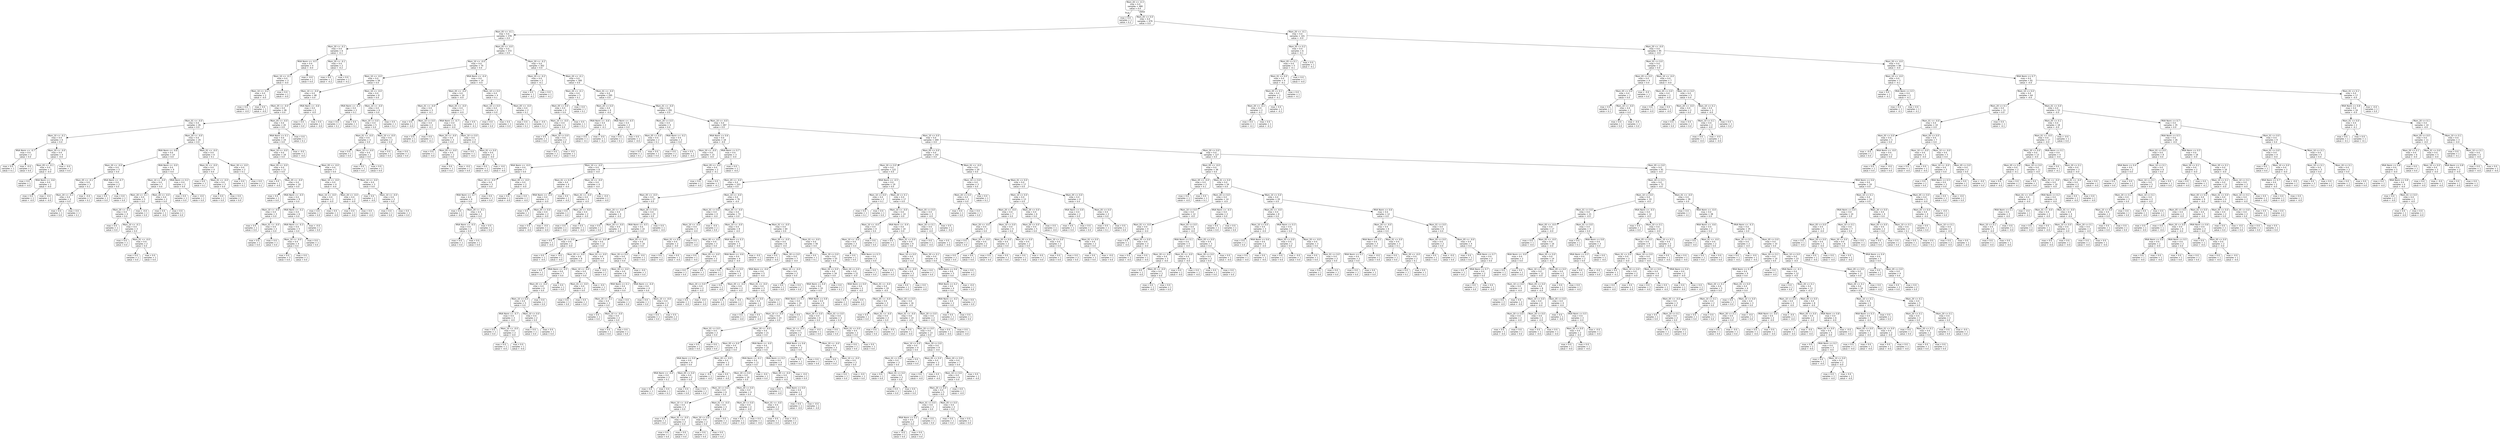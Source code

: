 digraph Tree {
node [shape=box, style="rounded", color="black", fontname=helvetica] ;
edge [fontname=helvetica] ;
0 [label="Mom_20 <= -0.3\nmse = 0.0\nsamples = 480\nvalue = 0.0"] ;
1 [label="mse = 0.0\nsamples = 1\nvalue = 0.2"] ;
0 -> 1 [labeldistance=2.5, labelangle=45, headlabel="True"] ;
2 [label="Mom_05 <= 0.0\nmse = 0.0\nsamples = 479\nvalue = 0.0"] ;
0 -> 2 [labeldistance=2.5, labelangle=-45, headlabel="False"] ;
3 [label="Mom_05 <= -0.1\nmse = 0.0\nsamples = 378\nvalue = 0.0"] ;
2 -> 3 ;
4 [label="Mom_20 <= -0.1\nmse = 0.0\nsamples = 6\nvalue = -0.1"] ;
3 -> 4 ;
5 [label="MVA Norm <= -0.5\nmse = 0.0\nsamples = 4\nvalue = -0.0"] ;
4 -> 5 ;
6 [label="Mom_10 <= -0.1\nmse = 0.0\nsamples = 3\nvalue = -0.0"] ;
5 -> 6 ;
7 [label="Mom_10 <= -0.2\nmse = 0.0\nsamples = 2\nvalue = -0.0"] ;
6 -> 7 ;
8 [label="mse = 0.0\nsamples = 1\nvalue = -0.0"] ;
7 -> 8 ;
9 [label="mse = 0.0\nsamples = 1\nvalue = -0.0"] ;
7 -> 9 ;
10 [label="mse = 0.0\nsamples = 1\nvalue = -0.0"] ;
6 -> 10 ;
11 [label="mse = -0.0\nsamples = 1\nvalue = 0.0"] ;
5 -> 11 ;
12 [label="Mom_20 <= -0.1\nmse = 0.0\nsamples = 2\nvalue = -0.2"] ;
4 -> 12 ;
13 [label="mse = 0.0\nsamples = 1\nvalue = -0.2"] ;
12 -> 13 ;
14 [label="mse = 0.0\nsamples = 1\nvalue = -0.2"] ;
12 -> 14 ;
15 [label="Mom_05 <= -0.0\nmse = 0.0\nsamples = 372\nvalue = 0.0"] ;
3 -> 15 ;
16 [label="Mom_10 <= -0.0\nmse = 0.0\nsamples = 70\nvalue = 0.0"] ;
15 -> 16 ;
17 [label="Mom_10 <= -0.0\nmse = 0.0\nsamples = 56\nvalue = 0.0"] ;
16 -> 17 ;
18 [label="Mom_10 <= -0.0\nmse = 0.0\nsamples = 48\nvalue = 0.0"] ;
17 -> 18 ;
19 [label="Mom_05 <= -0.0\nmse = 0.0\nsamples = 46\nvalue = 0.0"] ;
18 -> 19 ;
20 [label="Mom_01 <= -0.0\nmse = 0.0\nsamples = 26\nvalue = 0.0"] ;
19 -> 20 ;
21 [label="Mom_10 <= -0.1\nmse = 0.0\nsamples = 6\nvalue = 0.0"] ;
20 -> 21 ;
22 [label="MVA Norm <= -0.7\nmse = 0.0\nsamples = 2\nvalue = 0.0"] ;
21 -> 22 ;
23 [label="mse = 0.0\nsamples = 1\nvalue = 0.1"] ;
22 -> 23 ;
24 [label="mse = -0.0\nsamples = 1\nvalue = 0.0"] ;
22 -> 24 ;
25 [label="Mom_20 <= -0.0\nmse = 0.0\nsamples = 4\nvalue = -0.0"] ;
21 -> 25 ;
26 [label="Mom_05 <= -0.1\nmse = 0.0\nsamples = 3\nvalue = -0.0"] ;
25 -> 26 ;
27 [label="mse = 0.0\nsamples = 1\nvalue = -0.0"] ;
26 -> 27 ;
28 [label="MVA Norm <= -0.6\nmse = 0.0\nsamples = 2\nvalue = -0.0"] ;
26 -> 28 ;
29 [label="mse = 0.0\nsamples = 1\nvalue = -0.0"] ;
28 -> 29 ;
30 [label="mse = -0.0\nsamples = 1\nvalue = -0.0"] ;
28 -> 30 ;
31 [label="mse = -0.0\nsamples = 1\nvalue = 0.0"] ;
25 -> 31 ;
32 [label="Mom_20 <= -0.0\nmse = 0.0\nsamples = 20\nvalue = 0.0"] ;
20 -> 32 ;
33 [label="MVA Norm <= -0.6\nmse = 0.0\nsamples = 14\nvalue = 0.0"] ;
32 -> 33 ;
34 [label="Mom_20 <= -0.0\nmse = 0.0\nsamples = 5\nvalue = 0.0"] ;
33 -> 34 ;
35 [label="Mom_05 <= -0.1\nmse = 0.0\nsamples = 3\nvalue = 0.1"] ;
34 -> 35 ;
36 [label="Mom_20 <= -0.1\nmse = 0.0\nsamples = 2\nvalue = 0.0"] ;
35 -> 36 ;
37 [label="mse = 0.0\nsamples = 1\nvalue = 0.0"] ;
36 -> 37 ;
38 [label="mse = 0.0\nsamples = 1\nvalue = 0.1"] ;
36 -> 38 ;
39 [label="mse = -0.0\nsamples = 1\nvalue = 0.1"] ;
35 -> 39 ;
40 [label="MVA Norm <= -0.7\nmse = 0.0\nsamples = 2\nvalue = 0.0"] ;
34 -> 40 ;
41 [label="mse = 0.0\nsamples = 1\nvalue = 0.0"] ;
40 -> 41 ;
42 [label="mse = 0.0\nsamples = 1\nvalue = 0.0"] ;
40 -> 42 ;
43 [label="MVA Norm <= -0.0\nmse = 0.0\nsamples = 9\nvalue = 0.0"] ;
33 -> 43 ;
44 [label="Mom_10 <= -0.0\nmse = 0.0\nsamples = 7\nvalue = 0.0"] ;
43 -> 44 ;
45 [label="Mom_20 <= -0.1\nmse = 0.0\nsamples = 5\nvalue = 0.0"] ;
44 -> 45 ;
46 [label="Mom_20 <= -0.1\nmse = 0.0\nsamples = 4\nvalue = 0.0"] ;
45 -> 46 ;
47 [label="mse = 0.0\nsamples = 1\nvalue = 0.0"] ;
46 -> 47 ;
48 [label="Mom_10 <= -0.1\nmse = 0.0\nsamples = 3\nvalue = 0.0"] ;
46 -> 48 ;
49 [label="mse = 0.0\nsamples = 1\nvalue = 0.0"] ;
48 -> 49 ;
50 [label="Mom_01 <= -0.0\nmse = 0.0\nsamples = 2\nvalue = 0.0"] ;
48 -> 50 ;
51 [label="mse = 0.0\nsamples = 1\nvalue = 0.0"] ;
50 -> 51 ;
52 [label="mse = 0.0\nsamples = 1\nvalue = 0.0"] ;
50 -> 52 ;
53 [label="mse = -0.0\nsamples = 1\nvalue = 0.0"] ;
45 -> 53 ;
54 [label="Mom_20 <= -0.0\nmse = 0.0\nsamples = 2\nvalue = 0.0"] ;
44 -> 54 ;
55 [label="mse = 0.0\nsamples = 1\nvalue = -0.0"] ;
54 -> 55 ;
56 [label="mse = 0.0\nsamples = 1\nvalue = 0.0"] ;
54 -> 56 ;
57 [label="MVA Norm <= 0.2\nmse = 0.0\nsamples = 2\nvalue = 0.0"] ;
43 -> 57 ;
58 [label="mse = 0.0\nsamples = 1\nvalue = 0.0"] ;
57 -> 58 ;
59 [label="mse = -0.0\nsamples = 1\nvalue = 0.0"] ;
57 -> 59 ;
60 [label="Mom_01 <= -0.0\nmse = 0.0\nsamples = 6\nvalue = 0.1"] ;
32 -> 60 ;
61 [label="Mom_01 <= -0.0\nmse = 0.0\nsamples = 4\nvalue = 0.0"] ;
60 -> 61 ;
62 [label="mse = 0.0\nsamples = 1\nvalue = 0.1"] ;
61 -> 62 ;
63 [label="Mom_01 <= -0.0\nmse = 0.0\nsamples = 3\nvalue = 0.0"] ;
61 -> 63 ;
64 [label="mse = 0.0\nsamples = 1\nvalue = 0.0"] ;
63 -> 64 ;
65 [label="mse = 0.0\nsamples = 2\nvalue = 0.0"] ;
63 -> 65 ;
66 [label="Mom_20 <= -0.0\nmse = 0.0\nsamples = 2\nvalue = 0.1"] ;
60 -> 66 ;
67 [label="mse = 0.0\nsamples = 1\nvalue = 0.1"] ;
66 -> 67 ;
68 [label="mse = 0.0\nsamples = 1\nvalue = 0.1"] ;
66 -> 68 ;
69 [label="Mom_05 <= -0.0\nmse = 0.0\nsamples = 20\nvalue = 0.0"] ;
19 -> 69 ;
70 [label="MVA Norm <= 0.1\nmse = 0.0\nsamples = 19\nvalue = 0.0"] ;
69 -> 70 ;
71 [label="Mom_10 <= -0.0\nmse = 0.0\nsamples = 18\nvalue = 0.0"] ;
70 -> 71 ;
72 [label="Mom_05 <= -0.0\nmse = 0.0\nsamples = 11\nvalue = 0.0"] ;
71 -> 72 ;
73 [label="mse = 0.0\nsamples = 1\nvalue = -0.0"] ;
72 -> 73 ;
74 [label="Mom_05 <= -0.0\nmse = 0.0\nsamples = 10\nvalue = 0.0"] ;
72 -> 74 ;
75 [label="mse = 0.0\nsamples = 1\nvalue = 0.0"] ;
74 -> 75 ;
76 [label="MVA Norm <= -0.5\nmse = 0.0\nsamples = 9\nvalue = 0.0"] ;
74 -> 76 ;
77 [label="Mom_10 <= -0.0\nmse = 0.0\nsamples = 3\nvalue = 0.0"] ;
76 -> 77 ;
78 [label="mse = 0.0\nsamples = 1\nvalue = 0.0"] ;
77 -> 78 ;
79 [label="Mom_01 <= -0.0\nmse = 0.0\nsamples = 2\nvalue = 0.0"] ;
77 -> 79 ;
80 [label="mse = 0.0\nsamples = 1\nvalue = 0.0"] ;
79 -> 80 ;
81 [label="mse = 0.0\nsamples = 1\nvalue = 0.0"] ;
79 -> 81 ;
82 [label="MVA Norm <= -0.2\nmse = 0.0\nsamples = 6\nvalue = 0.0"] ;
76 -> 82 ;
83 [label="MVA Norm <= -0.3\nmse = 0.0\nsamples = 5\nvalue = 0.0"] ;
82 -> 83 ;
84 [label="Mom_10 <= -0.0\nmse = 0.0\nsamples = 4\nvalue = 0.0"] ;
83 -> 84 ;
85 [label="mse = 0.0\nsamples = 3\nvalue = 0.0"] ;
84 -> 85 ;
86 [label="mse = 0.0\nsamples = 1\nvalue = 0.0"] ;
84 -> 86 ;
87 [label="mse = 0.0\nsamples = 1\nvalue = 0.0"] ;
83 -> 87 ;
88 [label="mse = -0.0\nsamples = 1\nvalue = 0.0"] ;
82 -> 88 ;
89 [label="Mom_05 <= -0.0\nmse = 0.0\nsamples = 7\nvalue = 0.0"] ;
71 -> 89 ;
90 [label="Mom_10 <= -0.0\nmse = 0.0\nsamples = 4\nvalue = -0.0"] ;
89 -> 90 ;
91 [label="Mom_10 <= -0.0\nmse = 0.0\nsamples = 2\nvalue = -0.0"] ;
90 -> 91 ;
92 [label="mse = 0.0\nsamples = 1\nvalue = 0.0"] ;
91 -> 92 ;
93 [label="mse = 0.0\nsamples = 1\nvalue = -0.0"] ;
91 -> 93 ;
94 [label="Mom_20 <= -0.0\nmse = 0.0\nsamples = 2\nvalue = -0.0"] ;
90 -> 94 ;
95 [label="mse = 0.0\nsamples = 1\nvalue = -0.0"] ;
94 -> 95 ;
96 [label="mse = 0.0\nsamples = 1\nvalue = -0.0"] ;
94 -> 96 ;
97 [label="Mom_10 <= -0.0\nmse = 0.0\nsamples = 3\nvalue = 0.0"] ;
89 -> 97 ;
98 [label="mse = 0.0\nsamples = 1\nvalue = -0.0"] ;
97 -> 98 ;
99 [label="Mom_10 <= -0.0\nmse = 0.0\nsamples = 2\nvalue = 0.0"] ;
97 -> 99 ;
100 [label="mse = 0.0\nsamples = 1\nvalue = 0.0"] ;
99 -> 100 ;
101 [label="mse = 0.0\nsamples = 1\nvalue = 0.0"] ;
99 -> 101 ;
102 [label="mse = -0.0\nsamples = 1\nvalue = -0.0"] ;
70 -> 102 ;
103 [label="mse = 0.0\nsamples = 1\nvalue = 0.1"] ;
69 -> 103 ;
104 [label="MVA Norm <= -0.6\nmse = 0.0\nsamples = 2\nvalue = -0.0"] ;
18 -> 104 ;
105 [label="mse = 0.0\nsamples = 1\nvalue = 0.0"] ;
104 -> 105 ;
106 [label="mse = 0.0\nsamples = 1\nvalue = -0.0"] ;
104 -> 106 ;
107 [label="Mom_10 <= -0.0\nmse = 0.0\nsamples = 8\nvalue = 0.0"] ;
17 -> 107 ;
108 [label="MVA Norm <= -0.3\nmse = 0.0\nsamples = 2\nvalue = 0.1"] ;
107 -> 108 ;
109 [label="mse = 0.0\nsamples = 1\nvalue = 0.1"] ;
108 -> 109 ;
110 [label="mse = 0.0\nsamples = 1\nvalue = 0.1"] ;
108 -> 110 ;
111 [label="Mom_10 <= -0.0\nmse = 0.0\nsamples = 6\nvalue = 0.0"] ;
107 -> 111 ;
112 [label="Mom_20 <= 0.0\nmse = 0.0\nsamples = 5\nvalue = 0.0"] ;
111 -> 112 ;
113 [label="Mom_01 <= -0.0\nmse = 0.0\nsamples = 3\nvalue = 0.0"] ;
112 -> 113 ;
114 [label="mse = 0.0\nsamples = 1\nvalue = 0.0"] ;
113 -> 114 ;
115 [label="Mom_10 <= -0.0\nmse = 0.0\nsamples = 2\nvalue = 0.0"] ;
113 -> 115 ;
116 [label="mse = 0.0\nsamples = 1\nvalue = 0.0"] ;
115 -> 116 ;
117 [label="mse = 0.0\nsamples = 1\nvalue = 0.0"] ;
115 -> 117 ;
118 [label="Mom_10 <= -0.0\nmse = 0.0\nsamples = 2\nvalue = 0.0"] ;
112 -> 118 ;
119 [label="mse = 0.0\nsamples = 1\nvalue = 0.0"] ;
118 -> 119 ;
120 [label="mse = 0.0\nsamples = 1\nvalue = 0.0"] ;
118 -> 120 ;
121 [label="mse = 0.0\nsamples = 1\nvalue = 0.1"] ;
111 -> 121 ;
122 [label="MVA Norm <= -0.4\nmse = 0.0\nsamples = 14\nvalue = -0.0"] ;
16 -> 122 ;
123 [label="Mom_05 <= -0.0\nmse = 0.0\nsamples = 10\nvalue = -0.0"] ;
122 -> 123 ;
124 [label="Mom_01 <= -0.0\nmse = 0.0\nsamples = 3\nvalue = -0.1"] ;
123 -> 124 ;
125 [label="mse = 0.0\nsamples = 1\nvalue = -0.0"] ;
124 -> 125 ;
126 [label="Mom_10 <= 0.0\nmse = 0.0\nsamples = 2\nvalue = -0.1"] ;
124 -> 126 ;
127 [label="mse = 0.0\nsamples = 1\nvalue = -0.1"] ;
126 -> 127 ;
128 [label="mse = 0.0\nsamples = 1\nvalue = -0.1"] ;
126 -> 128 ;
129 [label="Mom_05 <= -0.0\nmse = 0.0\nsamples = 7\nvalue = -0.0"] ;
123 -> 129 ;
130 [label="MVA Norm <= -0.7\nmse = 0.0\nsamples = 6\nvalue = -0.0"] ;
129 -> 130 ;
131 [label="Mom_20 <= -0.0\nmse = 0.0\nsamples = 3\nvalue = 0.0"] ;
130 -> 131 ;
132 [label="mse = 0.0\nsamples = 1\nvalue = -0.0"] ;
131 -> 132 ;
133 [label="Mom_05 <= -0.0\nmse = 0.0\nsamples = 2\nvalue = 0.0"] ;
131 -> 133 ;
134 [label="mse = 0.0\nsamples = 1\nvalue = 0.0"] ;
133 -> 134 ;
135 [label="mse = -0.0\nsamples = 1\nvalue = 0.0"] ;
133 -> 135 ;
136 [label="Mom_10 <= 0.0\nmse = 0.0\nsamples = 3\nvalue = -0.0"] ;
130 -> 136 ;
137 [label="mse = 0.0\nsamples = 1\nvalue = -0.0"] ;
136 -> 137 ;
138 [label="Mom_01 <= 0.0\nmse = 0.0\nsamples = 2\nvalue = -0.0"] ;
136 -> 138 ;
139 [label="mse = 0.0\nsamples = 1\nvalue = -0.0"] ;
138 -> 139 ;
140 [label="mse = -0.0\nsamples = 1\nvalue = -0.0"] ;
138 -> 140 ;
141 [label="mse = 0.0\nsamples = 1\nvalue = -0.1"] ;
129 -> 141 ;
142 [label="Mom_10 <= 0.0\nmse = 0.0\nsamples = 4\nvalue = 0.1"] ;
122 -> 142 ;
143 [label="Mom_10 <= 0.0\nmse = 0.0\nsamples = 2\nvalue = 0.0"] ;
142 -> 143 ;
144 [label="mse = 0.0\nsamples = 1\nvalue = 0.0"] ;
143 -> 144 ;
145 [label="mse = 0.0\nsamples = 1\nvalue = 0.0"] ;
143 -> 145 ;
146 [label="Mom_05 <= -0.0\nmse = 0.0\nsamples = 2\nvalue = 0.1"] ;
142 -> 146 ;
147 [label="mse = 0.0\nsamples = 1\nvalue = 0.1"] ;
146 -> 147 ;
148 [label="mse = -0.0\nsamples = 1\nvalue = 0.1"] ;
146 -> 148 ;
149 [label="Mom_20 <= -0.2\nmse = 0.0\nsamples = 302\nvalue = 0.0"] ;
15 -> 149 ;
150 [label="Mom_20 <= -0.2\nmse = 0.0\nsamples = 2\nvalue = -0.1"] ;
149 -> 150 ;
151 [label="mse = 0.0\nsamples = 1\nvalue = -0.1"] ;
150 -> 151 ;
152 [label="mse = 0.0\nsamples = 1\nvalue = -0.1"] ;
150 -> 152 ;
153 [label="Mom_20 <= -0.1\nmse = 0.0\nsamples = 300\nvalue = 0.0"] ;
149 -> 153 ;
154 [label="Mom_20 <= -0.1\nmse = 0.0\nsamples = 5\nvalue = 0.1"] ;
153 -> 154 ;
155 [label="Mom_05 <= 0.0\nmse = 0.0\nsamples = 4\nvalue = 0.0"] ;
154 -> 155 ;
156 [label="Mom_10 <= -0.0\nmse = 0.0\nsamples = 3\nvalue = 0.0"] ;
155 -> 156 ;
157 [label="mse = 0.0\nsamples = 1\nvalue = 0.0"] ;
156 -> 157 ;
158 [label="Mom_10 <= 0.0\nmse = 0.0\nsamples = 2\nvalue = 0.0"] ;
156 -> 158 ;
159 [label="mse = 0.0\nsamples = 1\nvalue = 0.0"] ;
158 -> 159 ;
160 [label="mse = -0.0\nsamples = 1\nvalue = 0.0"] ;
158 -> 160 ;
161 [label="mse = 0.0\nsamples = 1\nvalue = 0.1"] ;
155 -> 161 ;
162 [label="mse = 0.0\nsamples = 1\nvalue = 0.1"] ;
154 -> 162 ;
163 [label="Mom_01 <= -0.0\nmse = 0.0\nsamples = 295\nvalue = 0.0"] ;
153 -> 163 ;
164 [label="Mom_20 <= 0.0\nmse = 0.0\nsamples = 4\nvalue = -0.0"] ;
163 -> 164 ;
165 [label="MVA Norm <= -0.6\nmse = 0.0\nsamples = 2\nvalue = -0.1"] ;
164 -> 165 ;
166 [label="mse = 0.0\nsamples = 1\nvalue = -0.1"] ;
165 -> 166 ;
167 [label="mse = -0.0\nsamples = 1\nvalue = -0.1"] ;
165 -> 167 ;
168 [label="MVA Norm <= -0.5\nmse = 0.0\nsamples = 2\nvalue = 0.0"] ;
164 -> 168 ;
169 [label="mse = 0.0\nsamples = 1\nvalue = 0.1"] ;
168 -> 169 ;
170 [label="mse = 0.0\nsamples = 1\nvalue = -0.0"] ;
168 -> 170 ;
171 [label="Mom_01 <= -0.0\nmse = 0.0\nsamples = 291\nvalue = 0.0"] ;
163 -> 171 ;
172 [label="Mom_20 <= 0.0\nmse = 0.0\nsamples = 4\nvalue = 0.0"] ;
171 -> 172 ;
173 [label="Mom_05 <= 0.0\nmse = 0.0\nsamples = 2\nvalue = 0.1"] ;
172 -> 173 ;
174 [label="mse = 0.0\nsamples = 1\nvalue = 0.1"] ;
173 -> 174 ;
175 [label="mse = 0.0\nsamples = 1\nvalue = 0.0"] ;
173 -> 175 ;
176 [label="MVA Norm <= -0.2\nmse = 0.0\nsamples = 2\nvalue = 0.0"] ;
172 -> 176 ;
177 [label="mse = 0.0\nsamples = 1\nvalue = 0.0"] ;
176 -> 177 ;
178 [label="mse = 0.0\nsamples = 1\nvalue = -0.0"] ;
176 -> 178 ;
179 [label="Mom_10 <= -0.0\nmse = 0.0\nsamples = 287\nvalue = 0.0"] ;
171 -> 179 ;
180 [label="MVA Norm <= 0.6\nmse = 0.0\nsamples = 18\nvalue = -0.0"] ;
179 -> 180 ;
181 [label="Mom_20 <= -0.0\nmse = 0.0\nsamples = 15\nvalue = -0.0"] ;
180 -> 181 ;
182 [label="MVA Norm <= -0.0\nmse = 0.0\nsamples = 7\nvalue = 0.0"] ;
181 -> 182 ;
183 [label="Mom_10 <= -0.0\nmse = 0.0\nsamples = 5\nvalue = 0.0"] ;
182 -> 183 ;
184 [label="MVA Norm <= -0.7\nmse = 0.0\nsamples = 4\nvalue = 0.0"] ;
183 -> 184 ;
185 [label="mse = 0.0\nsamples = 1\nvalue = -0.0"] ;
184 -> 185 ;
186 [label="Mom_20 <= -0.1\nmse = 0.0\nsamples = 3\nvalue = 0.0"] ;
184 -> 186 ;
187 [label="MVA Norm <= -0.5\nmse = 0.0\nsamples = 2\nvalue = 0.0"] ;
186 -> 187 ;
188 [label="mse = 0.0\nsamples = 1\nvalue = 0.0"] ;
187 -> 188 ;
189 [label="mse = 0.0\nsamples = 1\nvalue = 0.0"] ;
187 -> 189 ;
190 [label="mse = 0.0\nsamples = 1\nvalue = 0.0"] ;
186 -> 190 ;
191 [label="mse = 0.0\nsamples = 1\nvalue = 0.0"] ;
183 -> 191 ;
192 [label="Mom_05 <= -0.0\nmse = 0.0\nsamples = 2\nvalue = -0.0"] ;
182 -> 192 ;
193 [label="mse = 0.0\nsamples = 1\nvalue = -0.0"] ;
192 -> 193 ;
194 [label="mse = 0.0\nsamples = 1\nvalue = -0.0"] ;
192 -> 194 ;
195 [label="Mom_10 <= -0.0\nmse = 0.0\nsamples = 8\nvalue = -0.0"] ;
181 -> 195 ;
196 [label="Mom_01 <= 0.0\nmse = 0.0\nsamples = 4\nvalue = -0.0"] ;
195 -> 196 ;
197 [label="MVA Norm <= -0.4\nmse = 0.0\nsamples = 3\nvalue = -0.0"] ;
196 -> 197 ;
198 [label="mse = 0.0\nsamples = 1\nvalue = 0.0"] ;
197 -> 198 ;
199 [label="Mom_05 <= 0.0\nmse = 0.0\nsamples = 2\nvalue = -0.0"] ;
197 -> 199 ;
200 [label="mse = 0.0\nsamples = 1\nvalue = -0.0"] ;
199 -> 200 ;
201 [label="mse = -0.0\nsamples = 1\nvalue = -0.0"] ;
199 -> 201 ;
202 [label="mse = 0.0\nsamples = 1\nvalue = -0.0"] ;
196 -> 202 ;
203 [label="Mom_10 <= -0.0\nmse = 0.0\nsamples = 4\nvalue = -0.0"] ;
195 -> 203 ;
204 [label="Mom_01 <= -0.0\nmse = 0.0\nsamples = 3\nvalue = -0.0"] ;
203 -> 204 ;
205 [label="mse = 0.0\nsamples = 1\nvalue = -0.0"] ;
204 -> 205 ;
206 [label="Mom_20 <= -0.0\nmse = 0.0\nsamples = 2\nvalue = -0.0"] ;
204 -> 206 ;
207 [label="mse = 0.0\nsamples = 1\nvalue = -0.0"] ;
206 -> 207 ;
208 [label="mse = 0.0\nsamples = 1\nvalue = -0.0"] ;
206 -> 208 ;
209 [label="mse = -0.0\nsamples = 1\nvalue = -0.0"] ;
203 -> 209 ;
210 [label="MVA Norm <= 0.7\nmse = 0.0\nsamples = 3\nvalue = -0.0"] ;
180 -> 210 ;
211 [label="Mom_05 <= -0.0\nmse = 0.0\nsamples = 2\nvalue = -0.1"] ;
210 -> 211 ;
212 [label="mse = 0.0\nsamples = 1\nvalue = -0.0"] ;
211 -> 212 ;
213 [label="mse = 0.0\nsamples = 1\nvalue = -0.1"] ;
211 -> 213 ;
214 [label="mse = 0.0\nsamples = 1\nvalue = -0.0"] ;
210 -> 214 ;
215 [label="Mom_10 <= 0.0\nmse = 0.0\nsamples = 269\nvalue = 0.0"] ;
179 -> 215 ;
216 [label="Mom_05 <= 0.0\nmse = 0.0\nsamples = 142\nvalue = 0.0"] ;
215 -> 216 ;
217 [label="Mom_20 <= 0.0\nmse = 0.0\nsamples = 122\nvalue = 0.0"] ;
216 -> 217 ;
218 [label="Mom_05 <= -0.0\nmse = 0.0\nsamples = 103\nvalue = 0.0"] ;
217 -> 218 ;
219 [label="Mom_05 <= -0.0\nmse = 0.0\nsamples = 27\nvalue = 0.0"] ;
218 -> 219 ;
220 [label="Mom_20 <= -0.0\nmse = 0.0\nsamples = 4\nvalue = -0.0"] ;
219 -> 220 ;
221 [label="mse = 0.0\nsamples = 1\nvalue = 0.0"] ;
220 -> 221 ;
222 [label="Mom_20 <= -0.0\nmse = 0.0\nsamples = 3\nvalue = -0.0"] ;
220 -> 222 ;
223 [label="mse = 0.0\nsamples = 1\nvalue = -0.0"] ;
222 -> 223 ;
224 [label="Mom_20 <= 0.0\nmse = 0.0\nsamples = 2\nvalue = -0.0"] ;
222 -> 224 ;
225 [label="mse = 0.0\nsamples = 1\nvalue = -0.0"] ;
224 -> 225 ;
226 [label="mse = -0.0\nsamples = 1\nvalue = -0.0"] ;
224 -> 226 ;
227 [label="Mom_20 <= 0.0\nmse = 0.0\nsamples = 23\nvalue = 0.0"] ;
219 -> 227 ;
228 [label="MVA Norm <= -0.5\nmse = 0.0\nsamples = 22\nvalue = 0.0"] ;
227 -> 228 ;
229 [label="Mom_05 <= -0.0\nmse = 0.0\nsamples = 12\nvalue = 0.0"] ;
228 -> 229 ;
230 [label="Mom_05 <= -0.0\nmse = 0.0\nsamples = 8\nvalue = 0.0"] ;
229 -> 230 ;
231 [label="mse = 0.0\nsamples = 1\nvalue = 0.0"] ;
230 -> 231 ;
232 [label="MVA Norm <= -0.5\nmse = 0.0\nsamples = 7\nvalue = 0.0"] ;
230 -> 232 ;
233 [label="Mom_05 <= -0.0\nmse = 0.0\nsamples = 6\nvalue = 0.0"] ;
232 -> 233 ;
234 [label="Mom_10 <= 0.0\nmse = 0.0\nsamples = 5\nvalue = 0.0"] ;
233 -> 234 ;
235 [label="MVA Norm <= -0.7\nmse = 0.0\nsamples = 3\nvalue = -0.0"] ;
234 -> 235 ;
236 [label="mse = 0.0\nsamples = 1\nvalue = 0.0"] ;
235 -> 236 ;
237 [label="Mom_10 <= -0.0\nmse = 0.0\nsamples = 2\nvalue = -0.0"] ;
235 -> 237 ;
238 [label="mse = 0.0\nsamples = 1\nvalue = -0.0"] ;
237 -> 238 ;
239 [label="mse = 0.0\nsamples = 1\nvalue = -0.0"] ;
237 -> 239 ;
240 [label="Mom_10 <= 0.0\nmse = 0.0\nsamples = 2\nvalue = 0.0"] ;
234 -> 240 ;
241 [label="mse = 0.0\nsamples = 1\nvalue = 0.0"] ;
240 -> 241 ;
242 [label="mse = 0.0\nsamples = 1\nvalue = 0.0"] ;
240 -> 242 ;
243 [label="mse = 0.0\nsamples = 1\nvalue = 0.0"] ;
233 -> 243 ;
244 [label="mse = 0.0\nsamples = 1\nvalue = 0.0"] ;
232 -> 244 ;
245 [label="Mom_01 <= -0.0\nmse = 0.0\nsamples = 4\nvalue = 0.0"] ;
229 -> 245 ;
246 [label="Mom_10 <= -0.0\nmse = 0.0\nsamples = 3\nvalue = 0.0"] ;
245 -> 246 ;
247 [label="Mom_01 <= -0.0\nmse = 0.0\nsamples = 2\nvalue = 0.0"] ;
246 -> 247 ;
248 [label="mse = 0.0\nsamples = 1\nvalue = 0.0"] ;
247 -> 248 ;
249 [label="mse = 0.0\nsamples = 1\nvalue = 0.0"] ;
247 -> 249 ;
250 [label="mse = -0.0\nsamples = 1\nvalue = 0.0"] ;
246 -> 250 ;
251 [label="mse = -0.0\nsamples = 1\nvalue = 0.0"] ;
245 -> 251 ;
252 [label="Mom_05 <= -0.0\nmse = 0.0\nsamples = 10\nvalue = 0.0"] ;
228 -> 252 ;
253 [label="Mom_20 <= 0.0\nmse = 0.0\nsamples = 9\nvalue = 0.0"] ;
252 -> 253 ;
254 [label="Mom_20 <= -0.0\nmse = 0.0\nsamples = 8\nvalue = 0.0"] ;
253 -> 254 ;
255 [label="MVA Norm <= 0.1\nmse = 0.0\nsamples = 4\nvalue = 0.0"] ;
254 -> 255 ;
256 [label="Mom_20 <= -0.1\nmse = 0.0\nsamples = 3\nvalue = 0.0"] ;
255 -> 256 ;
257 [label="mse = 0.0\nsamples = 1\nvalue = 0.0"] ;
256 -> 257 ;
258 [label="Mom_10 <= -0.0\nmse = 0.0\nsamples = 2\nvalue = 0.0"] ;
256 -> 258 ;
259 [label="mse = 0.0\nsamples = 1\nvalue = 0.0"] ;
258 -> 259 ;
260 [label="mse = 0.0\nsamples = 1\nvalue = 0.0"] ;
258 -> 260 ;
261 [label="mse = 0.0\nsamples = 1\nvalue = 0.0"] ;
255 -> 261 ;
262 [label="MVA Norm <= -0.4\nmse = 0.0\nsamples = 4\nvalue = 0.0"] ;
254 -> 262 ;
263 [label="mse = 0.0\nsamples = 1\nvalue = 0.0"] ;
262 -> 263 ;
264 [label="Mom_10 <= -0.0\nmse = 0.0\nsamples = 3\nvalue = 0.0"] ;
262 -> 264 ;
265 [label="mse = 0.0\nsamples = 1\nvalue = 0.0"] ;
264 -> 265 ;
266 [label="mse = 0.0\nsamples = 2\nvalue = 0.0"] ;
264 -> 266 ;
267 [label="mse = -0.0\nsamples = 1\nvalue = 0.0"] ;
253 -> 267 ;
268 [label="mse = -0.0\nsamples = 1\nvalue = 0.0"] ;
252 -> 268 ;
269 [label="mse = 0.0\nsamples = 1\nvalue = -0.0"] ;
227 -> 269 ;
270 [label="Mom_10 <= -0.0\nmse = 0.0\nsamples = 76\nvalue = -0.0"] ;
218 -> 270 ;
271 [label="Mom_01 <= 0.0\nmse = 0.0\nsamples = 4\nvalue = -0.0"] ;
270 -> 271 ;
272 [label="Mom_10 <= -0.0\nmse = 0.0\nsamples = 3\nvalue = -0.0"] ;
271 -> 272 ;
273 [label="Mom_01 <= 0.0\nmse = 0.0\nsamples = 2\nvalue = -0.0"] ;
272 -> 273 ;
274 [label="mse = 0.0\nsamples = 1\nvalue = -0.0"] ;
273 -> 274 ;
275 [label="mse = 0.0\nsamples = 1\nvalue = -0.0"] ;
273 -> 275 ;
276 [label="mse = 0.0\nsamples = 1\nvalue = -0.0"] ;
272 -> 276 ;
277 [label="mse = -0.0\nsamples = 1\nvalue = 0.0"] ;
271 -> 277 ;
278 [label="Mom_05 <= -0.0\nmse = 0.0\nsamples = 72\nvalue = 0.0"] ;
270 -> 278 ;
279 [label="Mom_10 <= -0.0\nmse = 0.0\nsamples = 8\nvalue = -0.0"] ;
278 -> 279 ;
280 [label="Mom_05 <= -0.0\nmse = 0.0\nsamples = 3\nvalue = 0.0"] ;
279 -> 280 ;
281 [label="mse = 0.0\nsamples = 1\nvalue = -0.0"] ;
280 -> 281 ;
282 [label="Mom_05 <= -0.0\nmse = 0.0\nsamples = 2\nvalue = 0.0"] ;
280 -> 282 ;
283 [label="mse = 0.0\nsamples = 1\nvalue = 0.0"] ;
282 -> 283 ;
284 [label="mse = 0.0\nsamples = 1\nvalue = 0.0"] ;
282 -> 284 ;
285 [label="MVA Norm <= 0.3\nmse = 0.0\nsamples = 5\nvalue = -0.0"] ;
279 -> 285 ;
286 [label="MVA Norm <= -0.6\nmse = 0.0\nsamples = 4\nvalue = -0.0"] ;
285 -> 286 ;
287 [label="mse = 0.0\nsamples = 1\nvalue = -0.0"] ;
286 -> 287 ;
288 [label="Mom_20 <= 0.0\nmse = 0.0\nsamples = 3\nvalue = -0.0"] ;
286 -> 288 ;
289 [label="Mom_20 <= 0.0\nmse = 0.0\nsamples = 2\nvalue = -0.0"] ;
288 -> 289 ;
290 [label="mse = 0.0\nsamples = 1\nvalue = -0.0"] ;
289 -> 290 ;
291 [label="mse = -0.0\nsamples = 1\nvalue = -0.0"] ;
289 -> 291 ;
292 [label="mse = 0.0\nsamples = 1\nvalue = -0.0"] ;
288 -> 292 ;
293 [label="mse = -0.0\nsamples = 1\nvalue = -0.0"] ;
285 -> 293 ;
294 [label="Mom_01 <= -0.0\nmse = 0.0\nsamples = 64\nvalue = 0.0"] ;
278 -> 294 ;
295 [label="Mom_05 <= -0.0\nmse = 0.0\nsamples = 8\nvalue = -0.0"] ;
294 -> 295 ;
296 [label="mse = 0.0\nsamples = 1\nvalue = -0.0"] ;
295 -> 296 ;
297 [label="Mom_20 <= 0.0\nmse = 0.0\nsamples = 7\nvalue = -0.0"] ;
295 -> 297 ;
298 [label="MVA Norm <= -0.6\nmse = 0.0\nsamples = 5\nvalue = -0.0"] ;
297 -> 298 ;
299 [label="Mom_05 <= -0.0\nmse = 0.0\nsamples = 2\nvalue = -0.0"] ;
298 -> 299 ;
300 [label="mse = 0.0\nsamples = 1\nvalue = -0.0"] ;
299 -> 300 ;
301 [label="mse = -0.0\nsamples = 1\nvalue = -0.0"] ;
299 -> 301 ;
302 [label="Mom_01 <= -0.0\nmse = 0.0\nsamples = 3\nvalue = -0.0"] ;
298 -> 302 ;
303 [label="Mom_05 <= 0.0\nmse = 0.0\nsamples = 2\nvalue = -0.0"] ;
302 -> 303 ;
304 [label="mse = 0.0\nsamples = 1\nvalue = -0.0"] ;
303 -> 304 ;
305 [label="mse = 0.0\nsamples = 1\nvalue = -0.0"] ;
303 -> 305 ;
306 [label="mse = 0.0\nsamples = 1\nvalue = -0.0"] ;
302 -> 306 ;
307 [label="Mom_10 <= -0.0\nmse = 0.0\nsamples = 2\nvalue = 0.0"] ;
297 -> 307 ;
308 [label="mse = 0.0\nsamples = 1\nvalue = 0.0"] ;
307 -> 308 ;
309 [label="mse = 0.0\nsamples = 1\nvalue = 0.0"] ;
307 -> 309 ;
310 [label="Mom_01 <= -0.0\nmse = 0.0\nsamples = 56\nvalue = 0.0"] ;
294 -> 310 ;
311 [label="mse = 0.0\nsamples = 1\nvalue = 0.1"] ;
310 -> 311 ;
312 [label="Mom_20 <= 0.0\nmse = 0.0\nsamples = 55\nvalue = 0.0"] ;
310 -> 312 ;
313 [label="Mom_20 <= 0.0\nmse = 0.0\nsamples = 34\nvalue = 0.0"] ;
312 -> 313 ;
314 [label="MVA Norm <= 0.4\nmse = 0.0\nsamples = 33\nvalue = 0.0"] ;
313 -> 314 ;
315 [label="MVA Norm <= 0.3\nmse = 0.0\nsamples = 24\nvalue = 0.0"] ;
314 -> 315 ;
316 [label="Mom_10 <= -0.0\nmse = 0.0\nsamples = 23\nvalue = 0.0"] ;
315 -> 316 ;
317 [label="Mom_01 <= 0.0\nmse = 0.0\nsamples = 2\nvalue = 0.0"] ;
316 -> 317 ;
318 [label="mse = 0.0\nsamples = 1\nvalue = 0.0"] ;
317 -> 318 ;
319 [label="mse = 0.0\nsamples = 1\nvalue = 0.0"] ;
317 -> 319 ;
320 [label="Mom_20 <= -0.0\nmse = 0.0\nsamples = 21\nvalue = 0.0"] ;
316 -> 320 ;
321 [label="Mom_05 <= 0.0\nmse = 0.0\nsamples = 6\nvalue = 0.0"] ;
320 -> 321 ;
322 [label="MVA Norm <= 0.0\nmse = 0.0\nsamples = 4\nvalue = 0.0"] ;
321 -> 322 ;
323 [label="MVA Norm <= -0.0\nmse = 0.0\nsamples = 2\nvalue = 0.1"] ;
322 -> 323 ;
324 [label="mse = 0.0\nsamples = 1\nvalue = 0.1"] ;
323 -> 324 ;
325 [label="mse = 0.0\nsamples = 1\nvalue = 0.1"] ;
323 -> 325 ;
326 [label="Mom_05 <= 0.0\nmse = 0.0\nsamples = 2\nvalue = 0.0"] ;
322 -> 326 ;
327 [label="mse = 0.0\nsamples = 1\nvalue = 0.0"] ;
326 -> 327 ;
328 [label="mse = 0.0\nsamples = 1\nvalue = 0.0"] ;
326 -> 328 ;
329 [label="Mom_20 <= -0.0\nmse = 0.0\nsamples = 2\nvalue = -0.0"] ;
321 -> 329 ;
330 [label="mse = -0.0\nsamples = 1\nvalue = -0.0"] ;
329 -> 330 ;
331 [label="mse = 0.0\nsamples = 1\nvalue = -0.0"] ;
329 -> 331 ;
332 [label="MVA Norm <= -0.0\nmse = 0.0\nsamples = 15\nvalue = 0.0"] ;
320 -> 332 ;
333 [label="MVA Norm <= -0.1\nmse = 0.0\nsamples = 11\nvalue = 0.0"] ;
332 -> 333 ;
334 [label="Mom_20 <= 0.0\nmse = 0.0\nsamples = 10\nvalue = 0.0"] ;
333 -> 334 ;
335 [label="Mom_10 <= 0.0\nmse = 0.0\nsamples = 6\nvalue = 0.0"] ;
334 -> 335 ;
336 [label="Mom_10 <= -0.0\nmse = 0.0\nsamples = 3\nvalue = 0.0"] ;
335 -> 336 ;
337 [label="mse = 0.0\nsamples = 1\nvalue = 0.0"] ;
336 -> 337 ;
338 [label="Mom_01 <= -0.0\nmse = 0.0\nsamples = 2\nvalue = 0.0"] ;
336 -> 338 ;
339 [label="mse = 0.0\nsamples = 1\nvalue = 0.0"] ;
338 -> 339 ;
340 [label="mse = 0.0\nsamples = 1\nvalue = 0.0"] ;
338 -> 340 ;
341 [label="Mom_01 <= -0.0\nmse = 0.0\nsamples = 3\nvalue = 0.0"] ;
335 -> 341 ;
342 [label="Mom_20 <= 0.0\nmse = 0.0\nsamples = 2\nvalue = 0.0"] ;
341 -> 342 ;
343 [label="mse = 0.0\nsamples = 1\nvalue = 0.0"] ;
342 -> 343 ;
344 [label="mse = 0.0\nsamples = 1\nvalue = 0.0"] ;
342 -> 344 ;
345 [label="mse = 0.0\nsamples = 1\nvalue = 0.0"] ;
341 -> 345 ;
346 [label="Mom_20 <= 0.0\nmse = 0.0\nsamples = 4\nvalue = 0.0"] ;
334 -> 346 ;
347 [label="Mom_20 <= 0.0\nmse = 0.0\nsamples = 2\nvalue = -0.0"] ;
346 -> 347 ;
348 [label="mse = 0.0\nsamples = 1\nvalue = -0.0"] ;
347 -> 348 ;
349 [label="mse = 0.0\nsamples = 1\nvalue = -0.0"] ;
347 -> 349 ;
350 [label="Mom_01 <= -0.0\nmse = 0.0\nsamples = 2\nvalue = 0.0"] ;
346 -> 350 ;
351 [label="mse = 0.0\nsamples = 1\nvalue = 0.0"] ;
350 -> 351 ;
352 [label="mse = -0.0\nsamples = 1\nvalue = 0.0"] ;
350 -> 352 ;
353 [label="mse = -0.0\nsamples = 1\nvalue = 0.0"] ;
333 -> 353 ;
354 [label="MVA Norm <= 0.2\nmse = 0.0\nsamples = 4\nvalue = -0.0"] ;
332 -> 354 ;
355 [label="Mom_05 <= -0.0\nmse = 0.0\nsamples = 3\nvalue = -0.0"] ;
354 -> 355 ;
356 [label="mse = 0.0\nsamples = 1\nvalue = -0.0"] ;
355 -> 356 ;
357 [label="MVA Norm <= 0.0\nmse = 0.0\nsamples = 2\nvalue = -0.0"] ;
355 -> 357 ;
358 [label="mse = 0.0\nsamples = 1\nvalue = -0.0"] ;
357 -> 358 ;
359 [label="mse = -0.0\nsamples = 1\nvalue = -0.0"] ;
357 -> 359 ;
360 [label="mse = -0.0\nsamples = 1\nvalue = 0.0"] ;
354 -> 360 ;
361 [label="mse = 0.0\nsamples = 1\nvalue = -0.1"] ;
315 -> 361 ;
362 [label="MVA Norm <= 0.8\nmse = 0.0\nsamples = 9\nvalue = 0.0"] ;
314 -> 362 ;
363 [label="Mom_20 <= 0.0\nmse = 0.0\nsamples = 6\nvalue = 0.0"] ;
362 -> 363 ;
364 [label="Mom_10 <= -0.0\nmse = 0.0\nsamples = 5\nvalue = 0.0"] ;
363 -> 364 ;
365 [label="MVA Norm <= 0.6\nmse = 0.0\nsamples = 2\nvalue = 0.0"] ;
364 -> 365 ;
366 [label="mse = 0.0\nsamples = 1\nvalue = 0.0"] ;
365 -> 366 ;
367 [label="mse = 0.0\nsamples = 1\nvalue = 0.0"] ;
365 -> 367 ;
368 [label="Mom_20 <= -0.0\nmse = 0.0\nsamples = 3\nvalue = 0.0"] ;
364 -> 368 ;
369 [label="mse = 0.0\nsamples = 1\nvalue = 0.0"] ;
368 -> 369 ;
370 [label="Mom_10 <= -0.0\nmse = 0.0\nsamples = 2\nvalue = 0.0"] ;
368 -> 370 ;
371 [label="mse = 0.0\nsamples = 1\nvalue = 0.0"] ;
370 -> 371 ;
372 [label="mse = -0.0\nsamples = 1\nvalue = 0.0"] ;
370 -> 372 ;
373 [label="mse = -0.0\nsamples = 1\nvalue = 0.0"] ;
363 -> 373 ;
374 [label="Mom_01 <= 0.0\nmse = 0.0\nsamples = 3\nvalue = 0.0"] ;
362 -> 374 ;
375 [label="mse = 0.0\nsamples = 1\nvalue = 0.0"] ;
374 -> 375 ;
376 [label="Mom_01 <= 0.0\nmse = 0.0\nsamples = 2\nvalue = 0.0"] ;
374 -> 376 ;
377 [label="mse = 0.0\nsamples = 1\nvalue = 0.0"] ;
376 -> 377 ;
378 [label="mse = 0.0\nsamples = 1\nvalue = 0.0"] ;
376 -> 378 ;
379 [label="mse = 0.0\nsamples = 1\nvalue = 0.1"] ;
313 -> 379 ;
380 [label="Mom_20 <= 0.0\nmse = 0.0\nsamples = 21\nvalue = -0.0"] ;
312 -> 380 ;
381 [label="MVA Norm <= 0.0\nmse = 0.0\nsamples = 2\nvalue = -0.0"] ;
380 -> 381 ;
382 [label="mse = 0.0\nsamples = 1\nvalue = -0.0"] ;
381 -> 382 ;
383 [label="mse = 0.0\nsamples = 1\nvalue = -0.0"] ;
381 -> 383 ;
384 [label="Mom_01 <= -0.0\nmse = 0.0\nsamples = 19\nvalue = -0.0"] ;
380 -> 384 ;
385 [label="Mom_05 <= -0.0\nmse = 0.0\nsamples = 3\nvalue = 0.0"] ;
384 -> 385 ;
386 [label="mse = 0.0\nsamples = 1\nvalue = 0.0"] ;
385 -> 386 ;
387 [label="Mom_01 <= -0.0\nmse = 0.0\nsamples = 2\nvalue = 0.0"] ;
385 -> 387 ;
388 [label="mse = 0.0\nsamples = 1\nvalue = 0.0"] ;
387 -> 388 ;
389 [label="mse = -0.0\nsamples = 1\nvalue = 0.0"] ;
387 -> 389 ;
390 [label="Mom_05 <= 0.0\nmse = 0.0\nsamples = 16\nvalue = -0.0"] ;
384 -> 390 ;
391 [label="Mom_01 <= -0.0\nmse = 0.0\nsamples = 14\nvalue = -0.0"] ;
390 -> 391 ;
392 [label="mse = 0.0\nsamples = 1\nvalue = -0.0"] ;
391 -> 392 ;
393 [label="Mom_20 <= 0.0\nmse = 0.0\nsamples = 13\nvalue = 0.0"] ;
391 -> 393 ;
394 [label="Mom_10 <= 0.0\nmse = 0.0\nsamples = 4\nvalue = 0.0"] ;
393 -> 394 ;
395 [label="Mom_01 <= 0.0\nmse = 0.0\nsamples = 3\nvalue = 0.0"] ;
394 -> 395 ;
396 [label="mse = 0.0\nsamples = 1\nvalue = 0.0"] ;
395 -> 396 ;
397 [label="Mom_01 <= 0.0\nmse = 0.0\nsamples = 2\nvalue = 0.0"] ;
395 -> 397 ;
398 [label="mse = 0.0\nsamples = 1\nvalue = 0.0"] ;
397 -> 398 ;
399 [label="mse = 0.0\nsamples = 1\nvalue = 0.0"] ;
397 -> 399 ;
400 [label="mse = 0.0\nsamples = 1\nvalue = 0.0"] ;
394 -> 400 ;
401 [label="Mom_20 <= 0.0\nmse = 0.0\nsamples = 9\nvalue = -0.0"] ;
393 -> 401 ;
402 [label="Mom_05 <= 0.0\nmse = 0.0\nsamples = 2\nvalue = -0.0"] ;
401 -> 402 ;
403 [label="mse = 0.0\nsamples = 1\nvalue = -0.0"] ;
402 -> 403 ;
404 [label="mse = 0.0\nsamples = 1\nvalue = -0.0"] ;
402 -> 404 ;
405 [label="Mom_20 <= 0.0\nmse = 0.0\nsamples = 7\nvalue = 0.0"] ;
401 -> 405 ;
406 [label="Mom_10 <= 0.0\nmse = 0.0\nsamples = 6\nvalue = 0.0"] ;
405 -> 406 ;
407 [label="Mom_20 <= 0.0\nmse = 0.0\nsamples = 5\nvalue = 0.0"] ;
406 -> 407 ;
408 [label="Mom_01 <= 0.0\nmse = 0.0\nsamples = 3\nvalue = 0.0"] ;
407 -> 408 ;
409 [label="MVA Norm <= 0.2\nmse = 0.0\nsamples = 2\nvalue = 0.0"] ;
408 -> 409 ;
410 [label="mse = -0.0\nsamples = 1\nvalue = 0.0"] ;
409 -> 410 ;
411 [label="mse = 0.0\nsamples = 1\nvalue = 0.0"] ;
409 -> 411 ;
412 [label="mse = 0.0\nsamples = 1\nvalue = 0.0"] ;
408 -> 412 ;
413 [label="Mom_05 <= 0.0\nmse = 0.0\nsamples = 2\nvalue = 0.0"] ;
407 -> 413 ;
414 [label="mse = 0.0\nsamples = 1\nvalue = 0.0"] ;
413 -> 414 ;
415 [label="mse = 0.0\nsamples = 1\nvalue = 0.0"] ;
413 -> 415 ;
416 [label="mse = 0.0\nsamples = 1\nvalue = -0.0"] ;
406 -> 416 ;
417 [label="mse = 0.0\nsamples = 1\nvalue = -0.0"] ;
405 -> 417 ;
418 [label="Mom_20 <= 0.0\nmse = 0.0\nsamples = 2\nvalue = -0.0"] ;
390 -> 418 ;
419 [label="mse = 0.0\nsamples = 1\nvalue = -0.0"] ;
418 -> 419 ;
420 [label="mse = 0.0\nsamples = 1\nvalue = -0.0"] ;
418 -> 420 ;
421 [label="MVA Norm <= -0.5\nmse = 0.0\nsamples = 19\nvalue = 0.0"] ;
217 -> 421 ;
422 [label="Mom_10 <= 0.0\nmse = 0.0\nsamples = 2\nvalue = 0.1"] ;
421 -> 422 ;
423 [label="mse = 0.0\nsamples = 1\nvalue = 0.1"] ;
422 -> 423 ;
424 [label="mse = 0.0\nsamples = 1\nvalue = 0.0"] ;
422 -> 424 ;
425 [label="Mom_20 <= 0.1\nmse = 0.0\nsamples = 17\nvalue = 0.0"] ;
421 -> 425 ;
426 [label="Mom_10 <= -0.0\nmse = 0.0\nsamples = 14\nvalue = 0.0"] ;
425 -> 426 ;
427 [label="Mom_10 <= -0.0\nmse = 0.0\nsamples = 4\nvalue = 0.0"] ;
426 -> 427 ;
428 [label="Mom_10 <= -0.0\nmse = 0.0\nsamples = 3\nvalue = 0.0"] ;
427 -> 428 ;
429 [label="mse = 0.0\nsamples = 1\nvalue = 0.0"] ;
428 -> 429 ;
430 [label="MVA Norm <= 0.3\nmse = 0.0\nsamples = 2\nvalue = 0.0"] ;
428 -> 430 ;
431 [label="mse = 0.0\nsamples = 1\nvalue = 0.0"] ;
430 -> 431 ;
432 [label="mse = 0.0\nsamples = 1\nvalue = 0.0"] ;
430 -> 432 ;
433 [label="mse = 0.0\nsamples = 1\nvalue = 0.0"] ;
427 -> 433 ;
434 [label="MVA Norm <= -0.4\nmse = 0.0\nsamples = 10\nvalue = 0.0"] ;
426 -> 434 ;
435 [label="mse = 0.0\nsamples = 1\nvalue = -0.0"] ;
434 -> 435 ;
436 [label="Mom_01 <= 0.0\nmse = 0.0\nsamples = 9\nvalue = 0.0"] ;
434 -> 436 ;
437 [label="Mom_10 <= 0.0\nmse = 0.0\nsamples = 3\nvalue = 0.0"] ;
436 -> 437 ;
438 [label="Mom_01 <= -0.0\nmse = 0.0\nsamples = 2\nvalue = 0.0"] ;
437 -> 438 ;
439 [label="mse = 0.0\nsamples = 1\nvalue = 0.0"] ;
438 -> 439 ;
440 [label="mse = 0.0\nsamples = 1\nvalue = -0.0"] ;
438 -> 440 ;
441 [label="mse = 0.0\nsamples = 1\nvalue = 0.0"] ;
437 -> 441 ;
442 [label="Mom_20 <= 0.1\nmse = 0.0\nsamples = 6\nvalue = 0.0"] ;
436 -> 442 ;
443 [label="MVA Norm <= 0.6\nmse = 0.0\nsamples = 5\nvalue = 0.0"] ;
442 -> 443 ;
444 [label="MVA Norm <= 0.2\nmse = 0.0\nsamples = 4\nvalue = 0.0"] ;
443 -> 444 ;
445 [label="MVA Norm <= -0.2\nmse = 0.0\nsamples = 2\nvalue = 0.0"] ;
444 -> 445 ;
446 [label="mse = 0.0\nsamples = 1\nvalue = 0.0"] ;
445 -> 446 ;
447 [label="mse = 0.0\nsamples = 1\nvalue = 0.0"] ;
445 -> 447 ;
448 [label="mse = 0.0\nsamples = 2\nvalue = 0.0"] ;
444 -> 448 ;
449 [label="mse = -0.0\nsamples = 1\nvalue = 0.0"] ;
443 -> 449 ;
450 [label="mse = 0.0\nsamples = 1\nvalue = -0.0"] ;
442 -> 450 ;
451 [label="Mom_05 <= 0.0\nmse = 0.0\nsamples = 3\nvalue = -0.0"] ;
425 -> 451 ;
452 [label="Mom_20 <= 0.1\nmse = 0.0\nsamples = 2\nvalue = -0.0"] ;
451 -> 452 ;
453 [label="mse = 0.0\nsamples = 1\nvalue = -0.0"] ;
452 -> 453 ;
454 [label="mse = 0.0\nsamples = 1\nvalue = -0.0"] ;
452 -> 454 ;
455 [label="mse = 0.0\nsamples = 1\nvalue = -0.0"] ;
451 -> 455 ;
456 [label="Mom_01 <= -0.0\nmse = 0.0\nsamples = 20\nvalue = 0.0"] ;
216 -> 456 ;
457 [label="Mom_10 <= 0.0\nmse = 0.0\nsamples = 3\nvalue = 0.0"] ;
456 -> 457 ;
458 [label="Mom_20 <= 0.0\nmse = 0.0\nsamples = 2\nvalue = 0.0"] ;
457 -> 458 ;
459 [label="mse = 0.0\nsamples = 1\nvalue = 0.0"] ;
458 -> 459 ;
460 [label="mse = 0.0\nsamples = 1\nvalue = 0.0"] ;
458 -> 460 ;
461 [label="mse = 0.0\nsamples = 1\nvalue = 0.1"] ;
457 -> 461 ;
462 [label="Mom_01 <= 0.0\nmse = 0.0\nsamples = 17\nvalue = 0.0"] ;
456 -> 462 ;
463 [label="Mom_10 <= 0.0\nmse = 0.0\nsamples = 13\nvalue = 0.0"] ;
462 -> 463 ;
464 [label="Mom_20 <= -0.0\nmse = 0.0\nsamples = 7\nvalue = 0.0"] ;
463 -> 464 ;
465 [label="Mom_20 <= -0.0\nmse = 0.0\nsamples = 3\nvalue = 0.0"] ;
464 -> 465 ;
466 [label="mse = 0.0\nsamples = 1\nvalue = 0.0"] ;
465 -> 466 ;
467 [label="Mom_20 <= -0.0\nmse = 0.0\nsamples = 2\nvalue = 0.0"] ;
465 -> 467 ;
468 [label="mse = 0.0\nsamples = 1\nvalue = 0.0"] ;
467 -> 468 ;
469 [label="mse = 0.0\nsamples = 1\nvalue = 0.0"] ;
467 -> 469 ;
470 [label="Mom_10 <= 0.0\nmse = 0.0\nsamples = 4\nvalue = 0.0"] ;
464 -> 470 ;
471 [label="Mom_20 <= 0.0\nmse = 0.0\nsamples = 2\nvalue = 0.0"] ;
470 -> 471 ;
472 [label="mse = 0.0\nsamples = 1\nvalue = 0.0"] ;
471 -> 472 ;
473 [label="mse = 0.0\nsamples = 1\nvalue = 0.0"] ;
471 -> 473 ;
474 [label="Mom_05 <= 0.0\nmse = 0.0\nsamples = 2\nvalue = 0.0"] ;
470 -> 474 ;
475 [label="mse = 0.0\nsamples = 1\nvalue = 0.0"] ;
474 -> 475 ;
476 [label="mse = -0.0\nsamples = 1\nvalue = 0.0"] ;
474 -> 476 ;
477 [label="Mom_20 <= 0.0\nmse = 0.0\nsamples = 6\nvalue = 0.0"] ;
463 -> 477 ;
478 [label="Mom_20 <= 0.0\nmse = 0.0\nsamples = 5\nvalue = 0.0"] ;
477 -> 478 ;
479 [label="Mom_10 <= 0.0\nmse = 0.0\nsamples = 3\nvalue = 0.0"] ;
478 -> 479 ;
480 [label="mse = 0.0\nsamples = 1\nvalue = 0.0"] ;
479 -> 480 ;
481 [label="mse = 0.0\nsamples = 2\nvalue = 0.0"] ;
479 -> 481 ;
482 [label="Mom_01 <= 0.0\nmse = 0.0\nsamples = 2\nvalue = 0.0"] ;
478 -> 482 ;
483 [label="mse = 0.0\nsamples = 1\nvalue = 0.0"] ;
482 -> 483 ;
484 [label="mse = -0.0\nsamples = 1\nvalue = 0.0"] ;
482 -> 484 ;
485 [label="mse = 0.0\nsamples = 1\nvalue = -0.0"] ;
477 -> 485 ;
486 [label="Mom_05 <= 0.0\nmse = 0.0\nsamples = 4\nvalue = 0.0"] ;
462 -> 486 ;
487 [label="MVA Norm <= 0.9\nmse = 0.0\nsamples = 2\nvalue = 0.0"] ;
486 -> 487 ;
488 [label="mse = 0.0\nsamples = 1\nvalue = 0.0"] ;
487 -> 488 ;
489 [label="mse = 0.0\nsamples = 1\nvalue = 0.0"] ;
487 -> 489 ;
490 [label="Mom_05 <= 0.0\nmse = 0.0\nsamples = 2\nvalue = 0.0"] ;
486 -> 490 ;
491 [label="mse = 0.0\nsamples = 1\nvalue = 0.1"] ;
490 -> 491 ;
492 [label="mse = 0.0\nsamples = 1\nvalue = 0.0"] ;
490 -> 492 ;
493 [label="Mom_20 <= 0.0\nmse = 0.0\nsamples = 127\nvalue = 0.0"] ;
215 -> 493 ;
494 [label="Mom_05 <= -0.0\nmse = 0.0\nsamples = 36\nvalue = 0.0"] ;
493 -> 494 ;
495 [label="Mom_05 <= -0.0\nmse = 0.0\nsamples = 2\nvalue = 0.1"] ;
494 -> 495 ;
496 [label="mse = 0.0\nsamples = 1\nvalue = -0.0"] ;
495 -> 496 ;
497 [label="mse = 0.0\nsamples = 1\nvalue = 0.1"] ;
495 -> 497 ;
498 [label="Mom_01 <= 0.0\nmse = 0.0\nsamples = 34\nvalue = 0.0"] ;
494 -> 498 ;
499 [label="Mom_20 <= 0.0\nmse = 0.0\nsamples = 14\nvalue = -0.0"] ;
498 -> 499 ;
500 [label="Mom_10 <= 0.0\nmse = 0.0\nsamples = 12\nvalue = -0.0"] ;
499 -> 500 ;
501 [label="Mom_01 <= -0.0\nmse = 0.0\nsamples = 4\nvalue = -0.0"] ;
500 -> 501 ;
502 [label="mse = 0.0\nsamples = 1\nvalue = -0.0"] ;
501 -> 502 ;
503 [label="Mom_05 <= 0.0\nmse = 0.0\nsamples = 3\nvalue = -0.0"] ;
501 -> 503 ;
504 [label="mse = 0.0\nsamples = 2\nvalue = -0.0"] ;
503 -> 504 ;
505 [label="mse = 0.0\nsamples = 1\nvalue = -0.0"] ;
503 -> 505 ;
506 [label="Mom_05 <= 0.0\nmse = 0.0\nsamples = 8\nvalue = -0.0"] ;
500 -> 506 ;
507 [label="MVA Norm <= 0.1\nmse = 0.0\nsamples = 5\nvalue = -0.0"] ;
506 -> 507 ;
508 [label="Mom_20 <= -0.0\nmse = 0.0\nsamples = 3\nvalue = -0.0"] ;
507 -> 508 ;
509 [label="mse = 0.0\nsamples = 1\nvalue = -0.0"] ;
508 -> 509 ;
510 [label="Mom_05 <= -0.0\nmse = 0.0\nsamples = 2\nvalue = 0.0"] ;
508 -> 510 ;
511 [label="mse = 0.0\nsamples = 1\nvalue = -0.0"] ;
510 -> 511 ;
512 [label="mse = 0.0\nsamples = 1\nvalue = 0.0"] ;
510 -> 512 ;
513 [label="Mom_01 <= -0.0\nmse = 0.0\nsamples = 2\nvalue = -0.0"] ;
507 -> 513 ;
514 [label="mse = 0.0\nsamples = 1\nvalue = -0.0"] ;
513 -> 514 ;
515 [label="mse = 0.0\nsamples = 1\nvalue = -0.0"] ;
513 -> 515 ;
516 [label="Mom_05 <= 0.0\nmse = 0.0\nsamples = 3\nvalue = 0.0"] ;
506 -> 516 ;
517 [label="Mom_20 <= 0.0\nmse = 0.0\nsamples = 2\nvalue = 0.0"] ;
516 -> 517 ;
518 [label="mse = 0.0\nsamples = 1\nvalue = 0.0"] ;
517 -> 518 ;
519 [label="mse = 0.0\nsamples = 1\nvalue = 0.0"] ;
517 -> 519 ;
520 [label="mse = 0.0\nsamples = 1\nvalue = -0.0"] ;
516 -> 520 ;
521 [label="MVA Norm <= -0.5\nmse = 0.0\nsamples = 2\nvalue = 0.0"] ;
499 -> 521 ;
522 [label="mse = 0.0\nsamples = 1\nvalue = 0.0"] ;
521 -> 522 ;
523 [label="mse = 0.0\nsamples = 1\nvalue = 0.0"] ;
521 -> 523 ;
524 [label="Mom_10 <= 0.0\nmse = 0.0\nsamples = 20\nvalue = 0.0"] ;
498 -> 524 ;
525 [label="Mom_05 <= -0.0\nmse = 0.0\nsamples = 8\nvalue = 0.0"] ;
524 -> 525 ;
526 [label="Mom_10 <= 0.0\nmse = 0.0\nsamples = 3\nvalue = -0.0"] ;
525 -> 526 ;
527 [label="mse = 0.0\nsamples = 1\nvalue = 0.0"] ;
526 -> 527 ;
528 [label="MVA Norm <= 0.6\nmse = 0.0\nsamples = 2\nvalue = -0.0"] ;
526 -> 528 ;
529 [label="mse = 0.0\nsamples = 1\nvalue = -0.0"] ;
528 -> 529 ;
530 [label="mse = 0.0\nsamples = 1\nvalue = -0.0"] ;
528 -> 530 ;
531 [label="MVA Norm <= 0.3\nmse = 0.0\nsamples = 5\nvalue = 0.0"] ;
525 -> 531 ;
532 [label="Mom_05 <= 0.0\nmse = 0.0\nsamples = 2\nvalue = 0.0"] ;
531 -> 532 ;
533 [label="mse = 0.0\nsamples = 1\nvalue = 0.0"] ;
532 -> 533 ;
534 [label="mse = -0.0\nsamples = 1\nvalue = 0.0"] ;
532 -> 534 ;
535 [label="Mom_20 <= -0.0\nmse = 0.0\nsamples = 3\nvalue = 0.0"] ;
531 -> 535 ;
536 [label="mse = 0.0\nsamples = 1\nvalue = 0.0"] ;
535 -> 536 ;
537 [label="Mom_01 <= 0.0\nmse = 0.0\nsamples = 2\nvalue = 0.0"] ;
535 -> 537 ;
538 [label="mse = 0.0\nsamples = 1\nvalue = 0.0"] ;
537 -> 538 ;
539 [label="mse = 0.0\nsamples = 1\nvalue = 0.0"] ;
537 -> 539 ;
540 [label="MVA Norm <= 0.6\nmse = 0.0\nsamples = 12\nvalue = 0.0"] ;
524 -> 540 ;
541 [label="Mom_20 <= -0.0\nmse = 0.0\nsamples = 6\nvalue = 0.0"] ;
540 -> 541 ;
542 [label="MVA Norm <= 0.5\nmse = 0.0\nsamples = 3\nvalue = 0.0"] ;
541 -> 542 ;
543 [label="MVA Norm <= 0.2\nmse = 0.0\nsamples = 2\nvalue = 0.0"] ;
542 -> 543 ;
544 [label="mse = 0.0\nsamples = 1\nvalue = 0.0"] ;
543 -> 544 ;
545 [label="mse = 0.0\nsamples = 1\nvalue = 0.0"] ;
543 -> 545 ;
546 [label="mse = -0.0\nsamples = 1\nvalue = 0.0"] ;
542 -> 546 ;
547 [label="Mom_01 <= 0.0\nmse = 0.0\nsamples = 3\nvalue = 0.1"] ;
541 -> 547 ;
548 [label="mse = 0.0\nsamples = 1\nvalue = 0.0"] ;
547 -> 548 ;
549 [label="Mom_20 <= -0.0\nmse = 0.0\nsamples = 2\nvalue = 0.1"] ;
547 -> 549 ;
550 [label="mse = 0.0\nsamples = 1\nvalue = 0.1"] ;
549 -> 550 ;
551 [label="mse = 0.0\nsamples = 1\nvalue = 0.1"] ;
549 -> 551 ;
552 [label="Mom_01 <= 0.0\nmse = 0.0\nsamples = 6\nvalue = 0.0"] ;
540 -> 552 ;
553 [label="Mom_05 <= 0.0\nmse = 0.0\nsamples = 2\nvalue = 0.0"] ;
552 -> 553 ;
554 [label="mse = 0.0\nsamples = 1\nvalue = 0.0"] ;
553 -> 554 ;
555 [label="mse = -0.0\nsamples = 1\nvalue = 0.0"] ;
553 -> 555 ;
556 [label="Mom_05 <= -0.0\nmse = 0.0\nsamples = 4\nvalue = 0.0"] ;
552 -> 556 ;
557 [label="mse = 0.0\nsamples = 1\nvalue = 0.0"] ;
556 -> 557 ;
558 [label="MVA Norm <= 0.7\nmse = 0.0\nsamples = 3\nvalue = 0.0"] ;
556 -> 558 ;
559 [label="mse = 0.0\nsamples = 1\nvalue = 0.0"] ;
558 -> 559 ;
560 [label="MVA Norm <= 0.7\nmse = 0.0\nsamples = 2\nvalue = 0.0"] ;
558 -> 560 ;
561 [label="mse = 0.0\nsamples = 1\nvalue = 0.0"] ;
560 -> 561 ;
562 [label="mse = 0.0\nsamples = 1\nvalue = -0.0"] ;
560 -> 562 ;
563 [label="Mom_05 <= 0.0\nmse = 0.0\nsamples = 91\nvalue = -0.0"] ;
493 -> 563 ;
564 [label="Mom_20 <= 0.1\nmse = 0.0\nsamples = 72\nvalue = -0.0"] ;
563 -> 564 ;
565 [label="Mom_10 <= 0.0\nmse = 0.0\nsamples = 33\nvalue = -0.0"] ;
564 -> 565 ;
566 [label="Mom_01 <= 0.0\nmse = 0.0\nsamples = 21\nvalue = -0.0"] ;
565 -> 566 ;
567 [label="Mom_05 <= -0.0\nmse = 0.0\nsamples = 17\nvalue = -0.0"] ;
566 -> 567 ;
568 [label="mse = 0.0\nsamples = 1\nvalue = -0.0"] ;
567 -> 568 ;
569 [label="Mom_05 <= -0.0\nmse = 0.0\nsamples = 16\nvalue = -0.0"] ;
567 -> 569 ;
570 [label="MVA Norm <= -0.0\nmse = 0.0\nsamples = 2\nvalue = 0.0"] ;
569 -> 570 ;
571 [label="mse = 0.0\nsamples = 1\nvalue = -0.0"] ;
570 -> 571 ;
572 [label="mse = 0.0\nsamples = 1\nvalue = 0.0"] ;
570 -> 572 ;
573 [label="Mom_05 <= 0.0\nmse = 0.0\nsamples = 14\nvalue = -0.0"] ;
569 -> 573 ;
574 [label="Mom_10 <= 0.0\nmse = 0.0\nsamples = 12\nvalue = -0.0"] ;
573 -> 574 ;
575 [label="Mom_10 <= 0.0\nmse = 0.0\nsamples = 4\nvalue = -0.0"] ;
574 -> 575 ;
576 [label="mse = 0.0\nsamples = 2\nvalue = -0.0"] ;
575 -> 576 ;
577 [label="mse = 0.0\nsamples = 2\nvalue = -0.0"] ;
575 -> 577 ;
578 [label="Mom_05 <= 0.0\nmse = 0.0\nsamples = 8\nvalue = -0.0"] ;
574 -> 578 ;
579 [label="Mom_10 <= 0.0\nmse = 0.0\nsamples = 4\nvalue = -0.0"] ;
578 -> 579 ;
580 [label="Mom_20 <= 0.0\nmse = 0.0\nsamples = 2\nvalue = -0.0"] ;
579 -> 580 ;
581 [label="mse = 0.0\nsamples = 1\nvalue = -0.0"] ;
580 -> 581 ;
582 [label="mse = 0.0\nsamples = 1\nvalue = 0.0"] ;
580 -> 582 ;
583 [label="Mom_20 <= 0.0\nmse = 0.0\nsamples = 2\nvalue = -0.0"] ;
579 -> 583 ;
584 [label="mse = 0.0\nsamples = 1\nvalue = -0.0"] ;
583 -> 584 ;
585 [label="mse = 0.0\nsamples = 1\nvalue = -0.0"] ;
583 -> 585 ;
586 [label="Mom_05 <= 0.0\nmse = 0.0\nsamples = 4\nvalue = -0.0"] ;
578 -> 586 ;
587 [label="mse = 0.0\nsamples = 1\nvalue = -0.0"] ;
586 -> 587 ;
588 [label="MVA Norm <= 0.5\nmse = 0.0\nsamples = 3\nvalue = -0.0"] ;
586 -> 588 ;
589 [label="Mom_20 <= 0.0\nmse = 0.0\nsamples = 2\nvalue = -0.0"] ;
588 -> 589 ;
590 [label="mse = 0.0\nsamples = 1\nvalue = -0.0"] ;
589 -> 590 ;
591 [label="mse = 0.0\nsamples = 1\nvalue = -0.0"] ;
589 -> 591 ;
592 [label="mse = -0.0\nsamples = 1\nvalue = -0.0"] ;
588 -> 592 ;
593 [label="Mom_05 <= 0.0\nmse = 0.0\nsamples = 2\nvalue = -0.0"] ;
573 -> 593 ;
594 [label="mse = 0.0\nsamples = 1\nvalue = -0.0"] ;
593 -> 594 ;
595 [label="mse = 0.0\nsamples = 1\nvalue = -0.0"] ;
593 -> 595 ;
596 [label="Mom_01 <= 0.0\nmse = 0.0\nsamples = 4\nvalue = 0.0"] ;
566 -> 596 ;
597 [label="mse = 0.0\nsamples = 1\nvalue = 0.1"] ;
596 -> 597 ;
598 [label="MVA Norm <= 0.8\nmse = 0.0\nsamples = 3\nvalue = 0.0"] ;
596 -> 598 ;
599 [label="MVA Norm <= 0.3\nmse = 0.0\nsamples = 2\nvalue = 0.0"] ;
598 -> 599 ;
600 [label="mse = 0.0\nsamples = 1\nvalue = 0.0"] ;
599 -> 600 ;
601 [label="mse = -0.0\nsamples = 1\nvalue = 0.0"] ;
599 -> 601 ;
602 [label="mse = 0.0\nsamples = 1\nvalue = -0.0"] ;
598 -> 602 ;
603 [label="MVA Norm <= -0.5\nmse = 0.0\nsamples = 12\nvalue = -0.0"] ;
565 -> 603 ;
604 [label="mse = 0.0\nsamples = 1\nvalue = 0.0"] ;
603 -> 604 ;
605 [label="Mom_10 <= 0.1\nmse = 0.0\nsamples = 11\nvalue = -0.0"] ;
603 -> 605 ;
606 [label="Mom_05 <= 0.0\nmse = 0.0\nsamples = 9\nvalue = -0.0"] ;
605 -> 606 ;
607 [label="Mom_01 <= 0.0\nmse = 0.0\nsamples = 3\nvalue = -0.0"] ;
606 -> 607 ;
608 [label="mse = 0.0\nsamples = 1\nvalue = -0.1"] ;
607 -> 608 ;
609 [label="Mom_10 <= 0.0\nmse = 0.0\nsamples = 2\nvalue = -0.0"] ;
607 -> 609 ;
610 [label="mse = 0.0\nsamples = 1\nvalue = -0.0"] ;
609 -> 610 ;
611 [label="mse = 0.0\nsamples = 1\nvalue = -0.0"] ;
609 -> 611 ;
612 [label="Mom_10 <= 0.0\nmse = 0.0\nsamples = 6\nvalue = -0.0"] ;
606 -> 612 ;
613 [label="Mom_10 <= 0.0\nmse = 0.0\nsamples = 4\nvalue = -0.0"] ;
612 -> 613 ;
614 [label="mse = 0.0\nsamples = 3\nvalue = -0.0"] ;
613 -> 614 ;
615 [label="mse = 0.0\nsamples = 1\nvalue = -0.0"] ;
613 -> 615 ;
616 [label="MVA Norm <= 0.4\nmse = 0.0\nsamples = 2\nvalue = -0.0"] ;
612 -> 616 ;
617 [label="mse = 0.0\nsamples = 1\nvalue = -0.0"] ;
616 -> 617 ;
618 [label="mse = 0.0\nsamples = 1\nvalue = -0.0"] ;
616 -> 618 ;
619 [label="Mom_10 <= 0.1\nmse = 0.0\nsamples = 2\nvalue = -0.0"] ;
605 -> 619 ;
620 [label="mse = 0.0\nsamples = 1\nvalue = -0.0"] ;
619 -> 620 ;
621 [label="mse = 0.0\nsamples = 1\nvalue = -0.0"] ;
619 -> 621 ;
622 [label="Mom_01 <= -0.0\nmse = 0.0\nsamples = 39\nvalue = 0.0"] ;
564 -> 622 ;
623 [label="mse = 0.0\nsamples = 1\nvalue = -0.1"] ;
622 -> 623 ;
624 [label="MVA Norm <= -0.4\nmse = 0.0\nsamples = 38\nvalue = 0.0"] ;
622 -> 624 ;
625 [label="MVA Norm <= -0.6\nmse = 0.0\nsamples = 3\nvalue = 0.0"] ;
624 -> 625 ;
626 [label="mse = 0.0\nsamples = 1\nvalue = -0.0"] ;
625 -> 626 ;
627 [label="Mom_01 <= -0.0\nmse = 0.0\nsamples = 2\nvalue = 0.0"] ;
625 -> 627 ;
628 [label="mse = 0.0\nsamples = 1\nvalue = 0.0"] ;
627 -> 628 ;
629 [label="mse = 0.0\nsamples = 1\nvalue = 0.0"] ;
627 -> 629 ;
630 [label="MVA Norm <= -0.3\nmse = 0.0\nsamples = 35\nvalue = 0.0"] ;
624 -> 630 ;
631 [label="Mom_20 <= 0.1\nmse = 0.0\nsamples = 2\nvalue = -0.0"] ;
630 -> 631 ;
632 [label="mse = 0.0\nsamples = 1\nvalue = -0.0"] ;
631 -> 632 ;
633 [label="mse = -0.0\nsamples = 1\nvalue = -0.0"] ;
631 -> 633 ;
634 [label="Mom_05 <= 0.0\nmse = 0.0\nsamples = 33\nvalue = 0.0"] ;
630 -> 634 ;
635 [label="Mom_20 <= 0.1\nmse = 0.0\nsamples = 10\nvalue = 0.0"] ;
634 -> 635 ;
636 [label="MVA Norm <= 0.3\nmse = 0.0\nsamples = 9\nvalue = 0.0"] ;
635 -> 636 ;
637 [label="Mom_20 <= 0.1\nmse = 0.0\nsamples = 5\nvalue = 0.0"] ;
636 -> 637 ;
638 [label="Mom_05 <= -0.0\nmse = 0.0\nsamples = 3\nvalue = 0.0"] ;
637 -> 638 ;
639 [label="mse = 0.0\nsamples = 1\nvalue = 0.0"] ;
638 -> 639 ;
640 [label="Mom_20 <= 0.1\nmse = 0.0\nsamples = 2\nvalue = 0.0"] ;
638 -> 640 ;
641 [label="mse = 0.0\nsamples = 1\nvalue = 0.0"] ;
640 -> 641 ;
642 [label="mse = -0.0\nsamples = 1\nvalue = 0.0"] ;
640 -> 642 ;
643 [label="Mom_10 <= 0.1\nmse = 0.0\nsamples = 2\nvalue = 0.0"] ;
637 -> 643 ;
644 [label="mse = 0.0\nsamples = 1\nvalue = 0.0"] ;
643 -> 644 ;
645 [label="mse = 0.0\nsamples = 1\nvalue = 0.0"] ;
643 -> 645 ;
646 [label="Mom_01 <= 0.0\nmse = 0.0\nsamples = 4\nvalue = 0.0"] ;
636 -> 646 ;
647 [label="mse = 0.0\nsamples = 1\nvalue = 0.0"] ;
646 -> 647 ;
648 [label="Mom_10 <= 0.0\nmse = 0.0\nsamples = 3\nvalue = 0.0"] ;
646 -> 648 ;
649 [label="Mom_20 <= 0.1\nmse = 0.0\nsamples = 2\nvalue = 0.0"] ;
648 -> 649 ;
650 [label="mse = 0.0\nsamples = 1\nvalue = 0.0"] ;
649 -> 650 ;
651 [label="mse = -0.0\nsamples = 1\nvalue = 0.0"] ;
649 -> 651 ;
652 [label="mse = -0.0\nsamples = 1\nvalue = 0.0"] ;
648 -> 652 ;
653 [label="mse = 0.0\nsamples = 1\nvalue = -0.0"] ;
635 -> 653 ;
654 [label="Mom_10 <= 0.0\nmse = 0.0\nsamples = 23\nvalue = -0.0"] ;
634 -> 654 ;
655 [label="MVA Norm <= -0.1\nmse = 0.0\nsamples = 12\nvalue = -0.0"] ;
654 -> 655 ;
656 [label="mse = 0.0\nsamples = 1\nvalue = 0.0"] ;
655 -> 656 ;
657 [label="Mom_20 <= 0.1\nmse = 0.0\nsamples = 11\nvalue = -0.0"] ;
655 -> 657 ;
658 [label="Mom_10 <= 0.0\nmse = 0.0\nsamples = 3\nvalue = -0.0"] ;
657 -> 658 ;
659 [label="MVA Norm <= -0.0\nmse = 0.0\nsamples = 2\nvalue = -0.0"] ;
658 -> 659 ;
660 [label="mse = 0.0\nsamples = 1\nvalue = -0.0"] ;
659 -> 660 ;
661 [label="mse = 0.0\nsamples = 1\nvalue = -0.0"] ;
659 -> 661 ;
662 [label="mse = -0.0\nsamples = 1\nvalue = -0.0"] ;
658 -> 662 ;
663 [label="Mom_05 <= 0.0\nmse = 0.0\nsamples = 8\nvalue = -0.0"] ;
657 -> 663 ;
664 [label="Mom_05 <= 0.0\nmse = 0.0\nsamples = 2\nvalue = -0.0"] ;
663 -> 664 ;
665 [label="mse = 0.0\nsamples = 1\nvalue = -0.0"] ;
664 -> 665 ;
666 [label="mse = -0.0\nsamples = 1\nvalue = -0.0"] ;
664 -> 666 ;
667 [label="MVA Norm <= 0.8\nmse = 0.0\nsamples = 6\nvalue = -0.0"] ;
663 -> 667 ;
668 [label="Mom_05 <= 0.0\nmse = 0.0\nsamples = 5\nvalue = -0.0"] ;
667 -> 668 ;
669 [label="mse = 0.0\nsamples = 2\nvalue = -0.0"] ;
668 -> 669 ;
670 [label="MVA Norm <= 0.2\nmse = 0.0\nsamples = 3\nvalue = -0.0"] ;
668 -> 670 ;
671 [label="mse = 0.0\nsamples = 1\nvalue = -0.0"] ;
670 -> 671 ;
672 [label="Mom_10 <= 0.0\nmse = 0.0\nsamples = 2\nvalue = -0.0"] ;
670 -> 672 ;
673 [label="mse = 0.0\nsamples = 1\nvalue = -0.0"] ;
672 -> 673 ;
674 [label="mse = 0.0\nsamples = 1\nvalue = -0.0"] ;
672 -> 674 ;
675 [label="mse = -0.0\nsamples = 1\nvalue = -0.0"] ;
667 -> 675 ;
676 [label="Mom_05 <= 0.0\nmse = 0.0\nsamples = 11\nvalue = 0.0"] ;
654 -> 676 ;
677 [label="Mom_20 <= 0.1\nmse = 0.0\nsamples = 10\nvalue = 0.0"] ;
676 -> 677 ;
678 [label="Mom_10 <= 0.1\nmse = 0.0\nsamples = 5\nvalue = -0.0"] ;
677 -> 678 ;
679 [label="MVA Norm <= 0.3\nmse = 0.0\nsamples = 4\nvalue = -0.0"] ;
678 -> 679 ;
680 [label="Mom_05 <= 0.0\nmse = 0.0\nsamples = 2\nvalue = -0.0"] ;
679 -> 680 ;
681 [label="mse = 0.0\nsamples = 1\nvalue = -0.0"] ;
680 -> 681 ;
682 [label="mse = 0.0\nsamples = 1\nvalue = -0.0"] ;
680 -> 682 ;
683 [label="Mom_01 <= 0.0\nmse = 0.0\nsamples = 2\nvalue = -0.0"] ;
679 -> 683 ;
684 [label="mse = 0.0\nsamples = 1\nvalue = -0.0"] ;
683 -> 684 ;
685 [label="mse = 0.0\nsamples = 1\nvalue = -0.0"] ;
683 -> 685 ;
686 [label="mse = 0.0\nsamples = 1\nvalue = 0.0"] ;
678 -> 686 ;
687 [label="Mom_20 <= 0.1\nmse = 0.0\nsamples = 5\nvalue = 0.0"] ;
677 -> 687 ;
688 [label="Mom_20 <= 0.1\nmse = 0.0\nsamples = 3\nvalue = 0.0"] ;
687 -> 688 ;
689 [label="mse = 0.0\nsamples = 1\nvalue = 0.0"] ;
688 -> 689 ;
690 [label="Mom_20 <= 0.1\nmse = 0.0\nsamples = 2\nvalue = 0.0"] ;
688 -> 690 ;
691 [label="mse = 0.0\nsamples = 1\nvalue = 0.0"] ;
690 -> 691 ;
692 [label="mse = 0.0\nsamples = 1\nvalue = 0.0"] ;
690 -> 692 ;
693 [label="Mom_20 <= 0.1\nmse = 0.0\nsamples = 2\nvalue = 0.0"] ;
687 -> 693 ;
694 [label="mse = 0.0\nsamples = 1\nvalue = 0.0"] ;
693 -> 694 ;
695 [label="mse = -0.0\nsamples = 1\nvalue = 0.0"] ;
693 -> 695 ;
696 [label="mse = 0.0\nsamples = 1\nvalue = -0.0"] ;
676 -> 696 ;
697 [label="MVA Norm <= 0.6\nmse = 0.0\nsamples = 19\nvalue = 0.0"] ;
563 -> 697 ;
698 [label="Mom_10 <= 0.1\nmse = 0.0\nsamples = 14\nvalue = 0.0"] ;
697 -> 698 ;
699 [label="MVA Norm <= 0.4\nmse = 0.0\nsamples = 10\nvalue = 0.0"] ;
698 -> 699 ;
700 [label="Mom_05 <= 0.0\nmse = 0.0\nsamples = 3\nvalue = -0.0"] ;
699 -> 700 ;
701 [label="mse = 0.0\nsamples = 1\nvalue = -0.0"] ;
700 -> 701 ;
702 [label="Mom_20 <= 0.0\nmse = 0.0\nsamples = 2\nvalue = -0.0"] ;
700 -> 702 ;
703 [label="mse = 0.0\nsamples = 1\nvalue = -0.0"] ;
702 -> 703 ;
704 [label="mse = 0.0\nsamples = 1\nvalue = -0.0"] ;
702 -> 704 ;
705 [label="Mom_10 <= 0.1\nmse = 0.0\nsamples = 7\nvalue = 0.0"] ;
699 -> 705 ;
706 [label="Mom_20 <= 0.0\nmse = 0.0\nsamples = 6\nvalue = 0.0"] ;
705 -> 706 ;
707 [label="mse = 0.0\nsamples = 1\nvalue = -0.0"] ;
706 -> 707 ;
708 [label="MVA Norm <= 0.4\nmse = 0.0\nsamples = 5\nvalue = 0.0"] ;
706 -> 708 ;
709 [label="mse = 0.0\nsamples = 1\nvalue = 0.0"] ;
708 -> 709 ;
710 [label="Mom_05 <= 0.0\nmse = 0.0\nsamples = 4\nvalue = 0.0"] ;
708 -> 710 ;
711 [label="mse = 0.0\nsamples = 2\nvalue = 0.0"] ;
710 -> 711 ;
712 [label="mse = 0.0\nsamples = 2\nvalue = 0.0"] ;
710 -> 712 ;
713 [label="mse = 0.0\nsamples = 1\nvalue = -0.0"] ;
705 -> 713 ;
714 [label="Mom_20 <= 0.0\nmse = 0.0\nsamples = 4\nvalue = 0.0"] ;
698 -> 714 ;
715 [label="Mom_05 <= 0.0\nmse = 0.0\nsamples = 2\nvalue = 0.0"] ;
714 -> 715 ;
716 [label="mse = 0.0\nsamples = 1\nvalue = 0.0"] ;
715 -> 716 ;
717 [label="mse = 0.0\nsamples = 1\nvalue = 0.0"] ;
715 -> 717 ;
718 [label="Mom_10 <= 0.1\nmse = 0.0\nsamples = 2\nvalue = 0.1"] ;
714 -> 718 ;
719 [label="mse = 0.0\nsamples = 1\nvalue = 0.1"] ;
718 -> 719 ;
720 [label="mse = 0.0\nsamples = 1\nvalue = 0.1"] ;
718 -> 720 ;
721 [label="Mom_05 <= 0.0\nmse = 0.0\nsamples = 5\nvalue = -0.0"] ;
697 -> 721 ;
722 [label="Mom_05 <= 0.0\nmse = 0.0\nsamples = 4\nvalue = -0.0"] ;
721 -> 722 ;
723 [label="mse = 0.0\nsamples = 1\nvalue = 0.0"] ;
722 -> 723 ;
724 [label="Mom_10 <= 0.1\nmse = 0.0\nsamples = 3\nvalue = -0.0"] ;
722 -> 724 ;
725 [label="mse = 0.0\nsamples = 2\nvalue = -0.0"] ;
724 -> 725 ;
726 [label="mse = 0.0\nsamples = 1\nvalue = -0.0"] ;
724 -> 726 ;
727 [label="mse = -0.0\nsamples = 1\nvalue = 0.0"] ;
721 -> 727 ;
728 [label="Mom_20 <= -0.1\nmse = 0.0\nsamples = 101\nvalue = -0.0"] ;
2 -> 728 ;
729 [label="Mom_05 <= 0.2\nmse = 0.0\nsamples = 6\nvalue = -0.1"] ;
728 -> 729 ;
730 [label="Mom_05 <= 0.1\nmse = 0.0\nsamples = 5\nvalue = -0.1"] ;
729 -> 730 ;
731 [label="Mom_01 <= 0.0\nmse = 0.0\nsamples = 4\nvalue = -0.1"] ;
730 -> 731 ;
732 [label="Mom_05 <= 0.1\nmse = 0.0\nsamples = 3\nvalue = -0.1"] ;
731 -> 732 ;
733 [label="Mom_20 <= -0.1\nmse = 0.0\nsamples = 2\nvalue = -0.1"] ;
732 -> 733 ;
734 [label="mse = 0.0\nsamples = 1\nvalue = -0.1"] ;
733 -> 734 ;
735 [label="mse = 0.0\nsamples = 1\nvalue = -0.1"] ;
733 -> 735 ;
736 [label="mse = 0.0\nsamples = 1\nvalue = -0.1"] ;
732 -> 736 ;
737 [label="mse = 0.0\nsamples = 1\nvalue = -0.1"] ;
731 -> 737 ;
738 [label="mse = 0.0\nsamples = 1\nvalue = -0.0"] ;
730 -> 738 ;
739 [label="mse = 0.0\nsamples = 1\nvalue = -0.1"] ;
729 -> 739 ;
740 [label="Mom_20 <= -0.0\nmse = 0.0\nsamples = 95\nvalue = -0.0"] ;
728 -> 740 ;
741 [label="Mom_01 <= 0.0\nmse = 0.0\nsamples = 11\nvalue = 0.0"] ;
740 -> 741 ;
742 [label="Mom_05 <= 0.0\nmse = 0.0\nsamples = 4\nvalue = 0.0"] ;
741 -> 742 ;
743 [label="Mom_05 <= 0.0\nmse = 0.0\nsamples = 3\nvalue = 0.0"] ;
742 -> 743 ;
744 [label="mse = 0.0\nsamples = 1\nvalue = 0.1"] ;
743 -> 744 ;
745 [label="Mom_10 <= -0.0\nmse = 0.0\nsamples = 2\nvalue = 0.0"] ;
743 -> 745 ;
746 [label="mse = 0.0\nsamples = 1\nvalue = 0.0"] ;
745 -> 746 ;
747 [label="mse = -0.0\nsamples = 1\nvalue = 0.0"] ;
745 -> 747 ;
748 [label="mse = -0.0\nsamples = 1\nvalue = 0.0"] ;
742 -> 748 ;
749 [label="Mom_10 <= -0.0\nmse = 0.0\nsamples = 7\nvalue = -0.0"] ;
741 -> 749 ;
750 [label="Mom_05 <= 0.0\nmse = 0.0\nsamples = 2\nvalue = -0.0"] ;
749 -> 750 ;
751 [label="mse = 0.0\nsamples = 1\nvalue = -0.0"] ;
750 -> 751 ;
752 [label="mse = 0.0\nsamples = 1\nvalue = -0.0"] ;
750 -> 752 ;
753 [label="Mom_10 <= 0.0\nmse = 0.0\nsamples = 5\nvalue = 0.0"] ;
749 -> 753 ;
754 [label="Mom_20 <= -0.0\nmse = 0.0\nsamples = 2\nvalue = 0.0"] ;
753 -> 754 ;
755 [label="mse = 0.0\nsamples = 1\nvalue = 0.0"] ;
754 -> 755 ;
756 [label="mse = 0.0\nsamples = 1\nvalue = 0.0"] ;
754 -> 756 ;
757 [label="Mom_10 <= 0.1\nmse = 0.0\nsamples = 3\nvalue = -0.0"] ;
753 -> 757 ;
758 [label="Mom_10 <= 0.1\nmse = 0.0\nsamples = 2\nvalue = -0.0"] ;
757 -> 758 ;
759 [label="mse = 0.0\nsamples = 1\nvalue = -0.0"] ;
758 -> 759 ;
760 [label="mse = -0.0\nsamples = 1\nvalue = -0.0"] ;
758 -> 760 ;
761 [label="mse = 0.0\nsamples = 1\nvalue = 0.0"] ;
757 -> 761 ;
762 [label="Mom_20 <= -0.0\nmse = 0.0\nsamples = 84\nvalue = -0.0"] ;
740 -> 762 ;
763 [label="Mom_10 <= -0.0\nmse = 0.0\nsamples = 3\nvalue = -0.1"] ;
762 -> 763 ;
764 [label="mse = 0.0\nsamples = 1\nvalue = -0.1"] ;
763 -> 764 ;
765 [label="MVA Norm <= 0.5\nmse = 0.0\nsamples = 2\nvalue = -0.1"] ;
763 -> 765 ;
766 [label="mse = 0.0\nsamples = 1\nvalue = -0.1"] ;
765 -> 766 ;
767 [label="mse = 0.0\nsamples = 1\nvalue = -0.1"] ;
765 -> 767 ;
768 [label="MVA Norm <= 0.7\nmse = 0.0\nsamples = 81\nvalue = -0.0"] ;
762 -> 768 ;
769 [label="Mom_10 <= 0.0\nmse = 0.0\nsamples = 64\nvalue = -0.0"] ;
768 -> 769 ;
770 [label="Mom_20 <= 0.1\nmse = 0.0\nsamples = 11\nvalue = 0.0"] ;
769 -> 770 ;
771 [label="Mom_01 <= -0.0\nmse = 0.0\nsamples = 10\nvalue = 0.0"] ;
770 -> 771 ;
772 [label="Mom_05 <= 0.0\nmse = 0.0\nsamples = 3\nvalue = 0.0"] ;
771 -> 772 ;
773 [label="mse = -0.0\nsamples = 1\nvalue = 0.0"] ;
772 -> 773 ;
774 [label="MVA Norm <= -0.0\nmse = 0.0\nsamples = 2\nvalue = 0.0"] ;
772 -> 774 ;
775 [label="mse = 0.0\nsamples = 1\nvalue = 0.0"] ;
774 -> 775 ;
776 [label="mse = -0.0\nsamples = 1\nvalue = 0.0"] ;
774 -> 776 ;
777 [label="Mom_05 <= 0.0\nmse = 0.0\nsamples = 7\nvalue = 0.0"] ;
771 -> 777 ;
778 [label="Mom_10 <= -0.0\nmse = 0.0\nsamples = 2\nvalue = -0.0"] ;
777 -> 778 ;
779 [label="mse = 0.0\nsamples = 1\nvalue = -0.0"] ;
778 -> 779 ;
780 [label="mse = 0.0\nsamples = 1\nvalue = -0.0"] ;
778 -> 780 ;
781 [label="Mom_10 <= -0.0\nmse = 0.0\nsamples = 5\nvalue = 0.0"] ;
777 -> 781 ;
782 [label="Mom_10 <= -0.0\nmse = 0.0\nsamples = 3\nvalue = 0.0"] ;
781 -> 782 ;
783 [label="mse = 0.0\nsamples = 1\nvalue = 0.0"] ;
782 -> 783 ;
784 [label="MVA Norm <= 0.5\nmse = 0.0\nsamples = 2\nvalue = 0.0"] ;
782 -> 784 ;
785 [label="mse = 0.0\nsamples = 1\nvalue = 0.0"] ;
784 -> 785 ;
786 [label="mse = -0.0\nsamples = 1\nvalue = 0.0"] ;
784 -> 786 ;
787 [label="Mom_05 <= 0.0\nmse = 0.0\nsamples = 2\nvalue = 0.0"] ;
781 -> 787 ;
788 [label="mse = 0.0\nsamples = 1\nvalue = 0.0"] ;
787 -> 788 ;
789 [label="mse = -0.0\nsamples = 1\nvalue = 0.0"] ;
787 -> 789 ;
790 [label="mse = 0.0\nsamples = 1\nvalue = -0.1"] ;
770 -> 790 ;
791 [label="Mom_01 <= 0.0\nmse = 0.0\nsamples = 53\nvalue = -0.0"] ;
769 -> 791 ;
792 [label="Mom_05 <= 0.1\nmse = 0.0\nsamples = 18\nvalue = -0.0"] ;
791 -> 792 ;
793 [label="Mom_01 <= -0.0\nmse = 0.0\nsamples = 17\nvalue = -0.0"] ;
792 -> 793 ;
794 [label="Mom_20 <= 0.0\nmse = 0.0\nsamples = 13\nvalue = -0.0"] ;
793 -> 794 ;
795 [label="Mom_05 <= 0.0\nmse = 0.0\nsamples = 2\nvalue = -0.1"] ;
794 -> 795 ;
796 [label="mse = 0.0\nsamples = 1\nvalue = -0.0"] ;
795 -> 796 ;
797 [label="mse = 0.0\nsamples = 1\nvalue = -0.1"] ;
795 -> 797 ;
798 [label="Mom_10 <= 0.0\nmse = 0.0\nsamples = 11\nvalue = -0.0"] ;
794 -> 798 ;
799 [label="mse = 0.0\nsamples = 1\nvalue = 0.0"] ;
798 -> 799 ;
800 [label="Mom_01 <= -0.0\nmse = 0.0\nsamples = 10\nvalue = -0.0"] ;
798 -> 800 ;
801 [label="Mom_01 <= -0.0\nmse = 0.0\nsamples = 4\nvalue = -0.0"] ;
800 -> 801 ;
802 [label="MVA Norm <= 0.1\nmse = 0.0\nsamples = 3\nvalue = -0.0"] ;
801 -> 802 ;
803 [label="Mom_10 <= 0.1\nmse = 0.0\nsamples = 2\nvalue = -0.0"] ;
802 -> 803 ;
804 [label="mse = 0.0\nsamples = 1\nvalue = -0.0"] ;
803 -> 804 ;
805 [label="mse = 0.0\nsamples = 1\nvalue = -0.0"] ;
803 -> 805 ;
806 [label="mse = 0.0\nsamples = 1\nvalue = -0.0"] ;
802 -> 806 ;
807 [label="mse = -0.0\nsamples = 1\nvalue = -0.1"] ;
801 -> 807 ;
808 [label="MVA Norm <= 0.2\nmse = 0.0\nsamples = 6\nvalue = -0.0"] ;
800 -> 808 ;
809 [label="Mom_01 <= -0.0\nmse = 0.0\nsamples = 2\nvalue = -0.0"] ;
808 -> 809 ;
810 [label="mse = 0.0\nsamples = 1\nvalue = -0.0"] ;
809 -> 810 ;
811 [label="mse = 0.0\nsamples = 1\nvalue = -0.0"] ;
809 -> 811 ;
812 [label="Mom_01 <= -0.0\nmse = 0.0\nsamples = 4\nvalue = -0.0"] ;
808 -> 812 ;
813 [label="Mom_10 <= 0.0\nmse = 0.0\nsamples = 2\nvalue = -0.0"] ;
812 -> 813 ;
814 [label="mse = 0.0\nsamples = 1\nvalue = -0.0"] ;
813 -> 814 ;
815 [label="mse = 0.0\nsamples = 1\nvalue = -0.0"] ;
813 -> 815 ;
816 [label="Mom_20 <= 0.1\nmse = 0.0\nsamples = 2\nvalue = -0.0"] ;
812 -> 816 ;
817 [label="mse = 0.0\nsamples = 1\nvalue = -0.0"] ;
816 -> 817 ;
818 [label="mse = 0.0\nsamples = 1\nvalue = -0.0"] ;
816 -> 818 ;
819 [label="MVA Norm <= 0.1\nmse = 0.0\nsamples = 4\nvalue = -0.0"] ;
793 -> 819 ;
820 [label="mse = 0.0\nsamples = 1\nvalue = -0.1"] ;
819 -> 820 ;
821 [label="Mom_20 <= 0.1\nmse = 0.0\nsamples = 3\nvalue = -0.0"] ;
819 -> 821 ;
822 [label="Mom_01 <= -0.0\nmse = 0.0\nsamples = 2\nvalue = -0.0"] ;
821 -> 822 ;
823 [label="mse = 0.0\nsamples = 1\nvalue = -0.0"] ;
822 -> 823 ;
824 [label="mse = 0.0\nsamples = 1\nvalue = -0.0"] ;
822 -> 824 ;
825 [label="mse = 0.0\nsamples = 1\nvalue = -0.0"] ;
821 -> 825 ;
826 [label="mse = -0.0\nsamples = 1\nvalue = 0.0"] ;
792 -> 826 ;
827 [label="MVA Norm <= 0.7\nmse = 0.0\nsamples = 35\nvalue = 0.0"] ;
791 -> 827 ;
828 [label="MVA Norm <= 0.5\nmse = 0.0\nsamples = 26\nvalue = -0.0"] ;
827 -> 828 ;
829 [label="Mom_01 <= 0.0\nmse = 0.0\nsamples = 8\nvalue = 0.0"] ;
828 -> 829 ;
830 [label="MVA Norm <= 0.4\nmse = 0.0\nsamples = 2\nvalue = 0.0"] ;
829 -> 830 ;
831 [label="mse = 0.0\nsamples = 1\nvalue = 0.0"] ;
830 -> 831 ;
832 [label="mse = 0.0\nsamples = 1\nvalue = 0.0"] ;
830 -> 832 ;
833 [label="Mom_10 <= 0.1\nmse = 0.0\nsamples = 6\nvalue = 0.0"] ;
829 -> 833 ;
834 [label="Mom_10 <= 0.1\nmse = 0.0\nsamples = 5\nvalue = 0.0"] ;
833 -> 834 ;
835 [label="Mom_20 <= 0.1\nmse = 0.0\nsamples = 3\nvalue = 0.0"] ;
834 -> 835 ;
836 [label="Mom_10 <= 0.0\nmse = 0.0\nsamples = 2\nvalue = 0.0"] ;
835 -> 836 ;
837 [label="mse = 0.0\nsamples = 1\nvalue = 0.0"] ;
836 -> 837 ;
838 [label="mse = 0.0\nsamples = 1\nvalue = 0.0"] ;
836 -> 838 ;
839 [label="mse = 0.0\nsamples = 1\nvalue = 0.0"] ;
835 -> 839 ;
840 [label="Mom_10 <= 0.1\nmse = 0.0\nsamples = 2\nvalue = -0.0"] ;
834 -> 840 ;
841 [label="mse = 0.0\nsamples = 1\nvalue = -0.0"] ;
840 -> 841 ;
842 [label="mse = 0.0\nsamples = 1\nvalue = -0.0"] ;
840 -> 842 ;
843 [label="mse = 0.0\nsamples = 1\nvalue = 0.0"] ;
833 -> 843 ;
844 [label="MVA Norm <= 0.5\nmse = 0.0\nsamples = 18\nvalue = -0.0"] ;
828 -> 844 ;
845 [label="Mom_20 <= 0.1\nmse = 0.0\nsamples = 2\nvalue = -0.0"] ;
844 -> 845 ;
846 [label="mse = 0.0\nsamples = 1\nvalue = -0.0"] ;
845 -> 846 ;
847 [label="mse = 0.0\nsamples = 1\nvalue = -0.1"] ;
845 -> 847 ;
848 [label="Mom_05 <= 0.1\nmse = 0.0\nsamples = 16\nvalue = -0.0"] ;
844 -> 848 ;
849 [label="Mom_10 <= 0.1\nmse = 0.0\nsamples = 13\nvalue = -0.0"] ;
848 -> 849 ;
850 [label="Mom_05 <= 0.0\nmse = 0.0\nsamples = 9\nvalue = -0.0"] ;
849 -> 850 ;
851 [label="Mom_05 <= 0.0\nmse = 0.0\nsamples = 2\nvalue = -0.0"] ;
850 -> 851 ;
852 [label="mse = 0.0\nsamples = 1\nvalue = -0.0"] ;
851 -> 852 ;
853 [label="mse = 0.0\nsamples = 1\nvalue = -0.0"] ;
851 -> 853 ;
854 [label="Mom_01 <= 0.0\nmse = 0.0\nsamples = 7\nvalue = -0.0"] ;
850 -> 854 ;
855 [label="Mom_20 <= 0.0\nmse = 0.0\nsamples = 4\nvalue = -0.0"] ;
854 -> 855 ;
856 [label="MVA Norm <= 0.6\nmse = 0.0\nsamples = 2\nvalue = -0.0"] ;
855 -> 856 ;
857 [label="mse = 0.0\nsamples = 1\nvalue = -0.0"] ;
856 -> 857 ;
858 [label="mse = 0.0\nsamples = 1\nvalue = -0.0"] ;
856 -> 858 ;
859 [label="MVA Norm <= 0.5\nmse = 0.0\nsamples = 2\nvalue = 0.0"] ;
855 -> 859 ;
860 [label="mse = 0.0\nsamples = 1\nvalue = 0.0"] ;
859 -> 860 ;
861 [label="mse = 0.0\nsamples = 1\nvalue = 0.0"] ;
859 -> 861 ;
862 [label="MVA Norm <= 0.6\nmse = 0.0\nsamples = 3\nvalue = -0.0"] ;
854 -> 862 ;
863 [label="mse = 0.0\nsamples = 1\nvalue = -0.0"] ;
862 -> 863 ;
864 [label="Mom_05 <= 0.0\nmse = 0.0\nsamples = 2\nvalue = -0.0"] ;
862 -> 864 ;
865 [label="mse = 0.0\nsamples = 1\nvalue = -0.0"] ;
864 -> 865 ;
866 [label="mse = -0.0\nsamples = 1\nvalue = -0.0"] ;
864 -> 866 ;
867 [label="Mom_01 <= 0.0\nmse = 0.0\nsamples = 4\nvalue = 0.0"] ;
849 -> 867 ;
868 [label="Mom_05 <= 0.0\nmse = 0.0\nsamples = 2\nvalue = 0.0"] ;
867 -> 868 ;
869 [label="mse = 0.0\nsamples = 1\nvalue = 0.0"] ;
868 -> 869 ;
870 [label="mse = -0.0\nsamples = 1\nvalue = 0.0"] ;
868 -> 870 ;
871 [label="Mom_05 <= 0.0\nmse = 0.0\nsamples = 2\nvalue = 0.0"] ;
867 -> 871 ;
872 [label="mse = 0.0\nsamples = 1\nvalue = 0.0"] ;
871 -> 872 ;
873 [label="mse = 0.0\nsamples = 1\nvalue = 0.0"] ;
871 -> 873 ;
874 [label="Mom_10 <= 0.1\nmse = 0.0\nsamples = 3\nvalue = -0.0"] ;
848 -> 874 ;
875 [label="Mom_10 <= 0.1\nmse = 0.0\nsamples = 2\nvalue = -0.0"] ;
874 -> 875 ;
876 [label="mse = 0.0\nsamples = 1\nvalue = -0.0"] ;
875 -> 876 ;
877 [label="mse = 0.0\nsamples = 1\nvalue = -0.0"] ;
875 -> 877 ;
878 [label="mse = 0.0\nsamples = 1\nvalue = -0.0"] ;
874 -> 878 ;
879 [label="Mom_01 <= 0.0\nmse = 0.0\nsamples = 9\nvalue = 0.0"] ;
827 -> 879 ;
880 [label="Mom_01 <= 0.0\nmse = 0.0\nsamples = 4\nvalue = -0.0"] ;
879 -> 880 ;
881 [label="mse = 0.0\nsamples = 1\nvalue = 0.0"] ;
880 -> 881 ;
882 [label="Mom_10 <= 0.0\nmse = 0.0\nsamples = 3\nvalue = -0.0"] ;
880 -> 882 ;
883 [label="MVA Norm <= 0.7\nmse = 0.0\nsamples = 2\nvalue = -0.0"] ;
882 -> 883 ;
884 [label="mse = 0.0\nsamples = 1\nvalue = -0.0"] ;
883 -> 884 ;
885 [label="mse = 0.0\nsamples = 1\nvalue = -0.0"] ;
883 -> 885 ;
886 [label="mse = -0.0\nsamples = 1\nvalue = -0.0"] ;
882 -> 886 ;
887 [label="Mom_10 <= 0.1\nmse = 0.0\nsamples = 5\nvalue = 0.0"] ;
879 -> 887 ;
888 [label="Mom_10 <= 0.1\nmse = 0.0\nsamples = 3\nvalue = 0.0"] ;
887 -> 888 ;
889 [label="mse = 0.0\nsamples = 2\nvalue = 0.1"] ;
888 -> 889 ;
890 [label="mse = 0.0\nsamples = 1\nvalue = 0.0"] ;
888 -> 890 ;
891 [label="Mom_20 <= 0.1\nmse = 0.0\nsamples = 2\nvalue = 0.0"] ;
887 -> 891 ;
892 [label="mse = 0.0\nsamples = 1\nvalue = -0.0"] ;
891 -> 892 ;
893 [label="mse = 0.0\nsamples = 1\nvalue = 0.0"] ;
891 -> 893 ;
894 [label="Mom_01 <= 0.1\nmse = 0.0\nsamples = 17\nvalue = -0.0"] ;
768 -> 894 ;
895 [label="MVA Norm <= 0.8\nmse = 0.0\nsamples = 16\nvalue = -0.0"] ;
894 -> 895 ;
896 [label="Mom_01 <= 0.0\nmse = 0.0\nsamples = 2\nvalue = -0.1"] ;
895 -> 896 ;
897 [label="mse = 0.0\nsamples = 1\nvalue = -0.1"] ;
896 -> 897 ;
898 [label="mse = 0.0\nsamples = 1\nvalue = -0.1"] ;
896 -> 898 ;
899 [label="Mom_20 <= 0.1\nmse = 0.0\nsamples = 14\nvalue = -0.0"] ;
895 -> 899 ;
900 [label="Mom_05 <= 0.0\nmse = 0.0\nsamples = 11\nvalue = -0.0"] ;
899 -> 900 ;
901 [label="Mom_20 <= 0.1\nmse = 0.0\nsamples = 6\nvalue = -0.0"] ;
900 -> 901 ;
902 [label="MVA Norm <= 0.8\nmse = 0.0\nsamples = 5\nvalue = -0.0"] ;
901 -> 902 ;
903 [label="mse = 0.0\nsamples = 1\nvalue = -0.0"] ;
902 -> 903 ;
904 [label="MVA Norm <= 0.8\nmse = 0.0\nsamples = 4\nvalue = -0.0"] ;
902 -> 904 ;
905 [label="mse = 0.0\nsamples = 2\nvalue = -0.0"] ;
904 -> 905 ;
906 [label="Mom_01 <= 0.0\nmse = 0.0\nsamples = 2\nvalue = -0.0"] ;
904 -> 906 ;
907 [label="mse = 0.0\nsamples = 1\nvalue = -0.0"] ;
906 -> 907 ;
908 [label="mse = 0.0\nsamples = 1\nvalue = -0.0"] ;
906 -> 908 ;
909 [label="mse = 0.0\nsamples = 1\nvalue = 0.0"] ;
901 -> 909 ;
910 [label="Mom_01 <= 0.0\nmse = 0.0\nsamples = 5\nvalue = -0.0"] ;
900 -> 910 ;
911 [label="Mom_10 <= 0.0\nmse = 0.0\nsamples = 3\nvalue = -0.0"] ;
910 -> 911 ;
912 [label="mse = 0.0\nsamples = 2\nvalue = -0.0"] ;
911 -> 912 ;
913 [label="mse = -0.0\nsamples = 1\nvalue = -0.0"] ;
911 -> 913 ;
914 [label="MVA Norm <= 0.8\nmse = 0.0\nsamples = 2\nvalue = -0.0"] ;
910 -> 914 ;
915 [label="mse = 0.0\nsamples = 1\nvalue = -0.0"] ;
914 -> 915 ;
916 [label="mse = 0.0\nsamples = 1\nvalue = -0.0"] ;
914 -> 916 ;
917 [label="Mom_10 <= 0.1\nmse = 0.0\nsamples = 3\nvalue = -0.0"] ;
899 -> 917 ;
918 [label="mse = 0.0\nsamples = 1\nvalue = -0.1"] ;
917 -> 918 ;
919 [label="Mom_10 <= 0.1\nmse = 0.0\nsamples = 2\nvalue = -0.0"] ;
917 -> 919 ;
920 [label="mse = 0.0\nsamples = 1\nvalue = -0.0"] ;
919 -> 920 ;
921 [label="mse = 0.0\nsamples = 1\nvalue = -0.0"] ;
919 -> 921 ;
922 [label="mse = -0.0\nsamples = 1\nvalue = 0.0"] ;
894 -> 922 ;
}